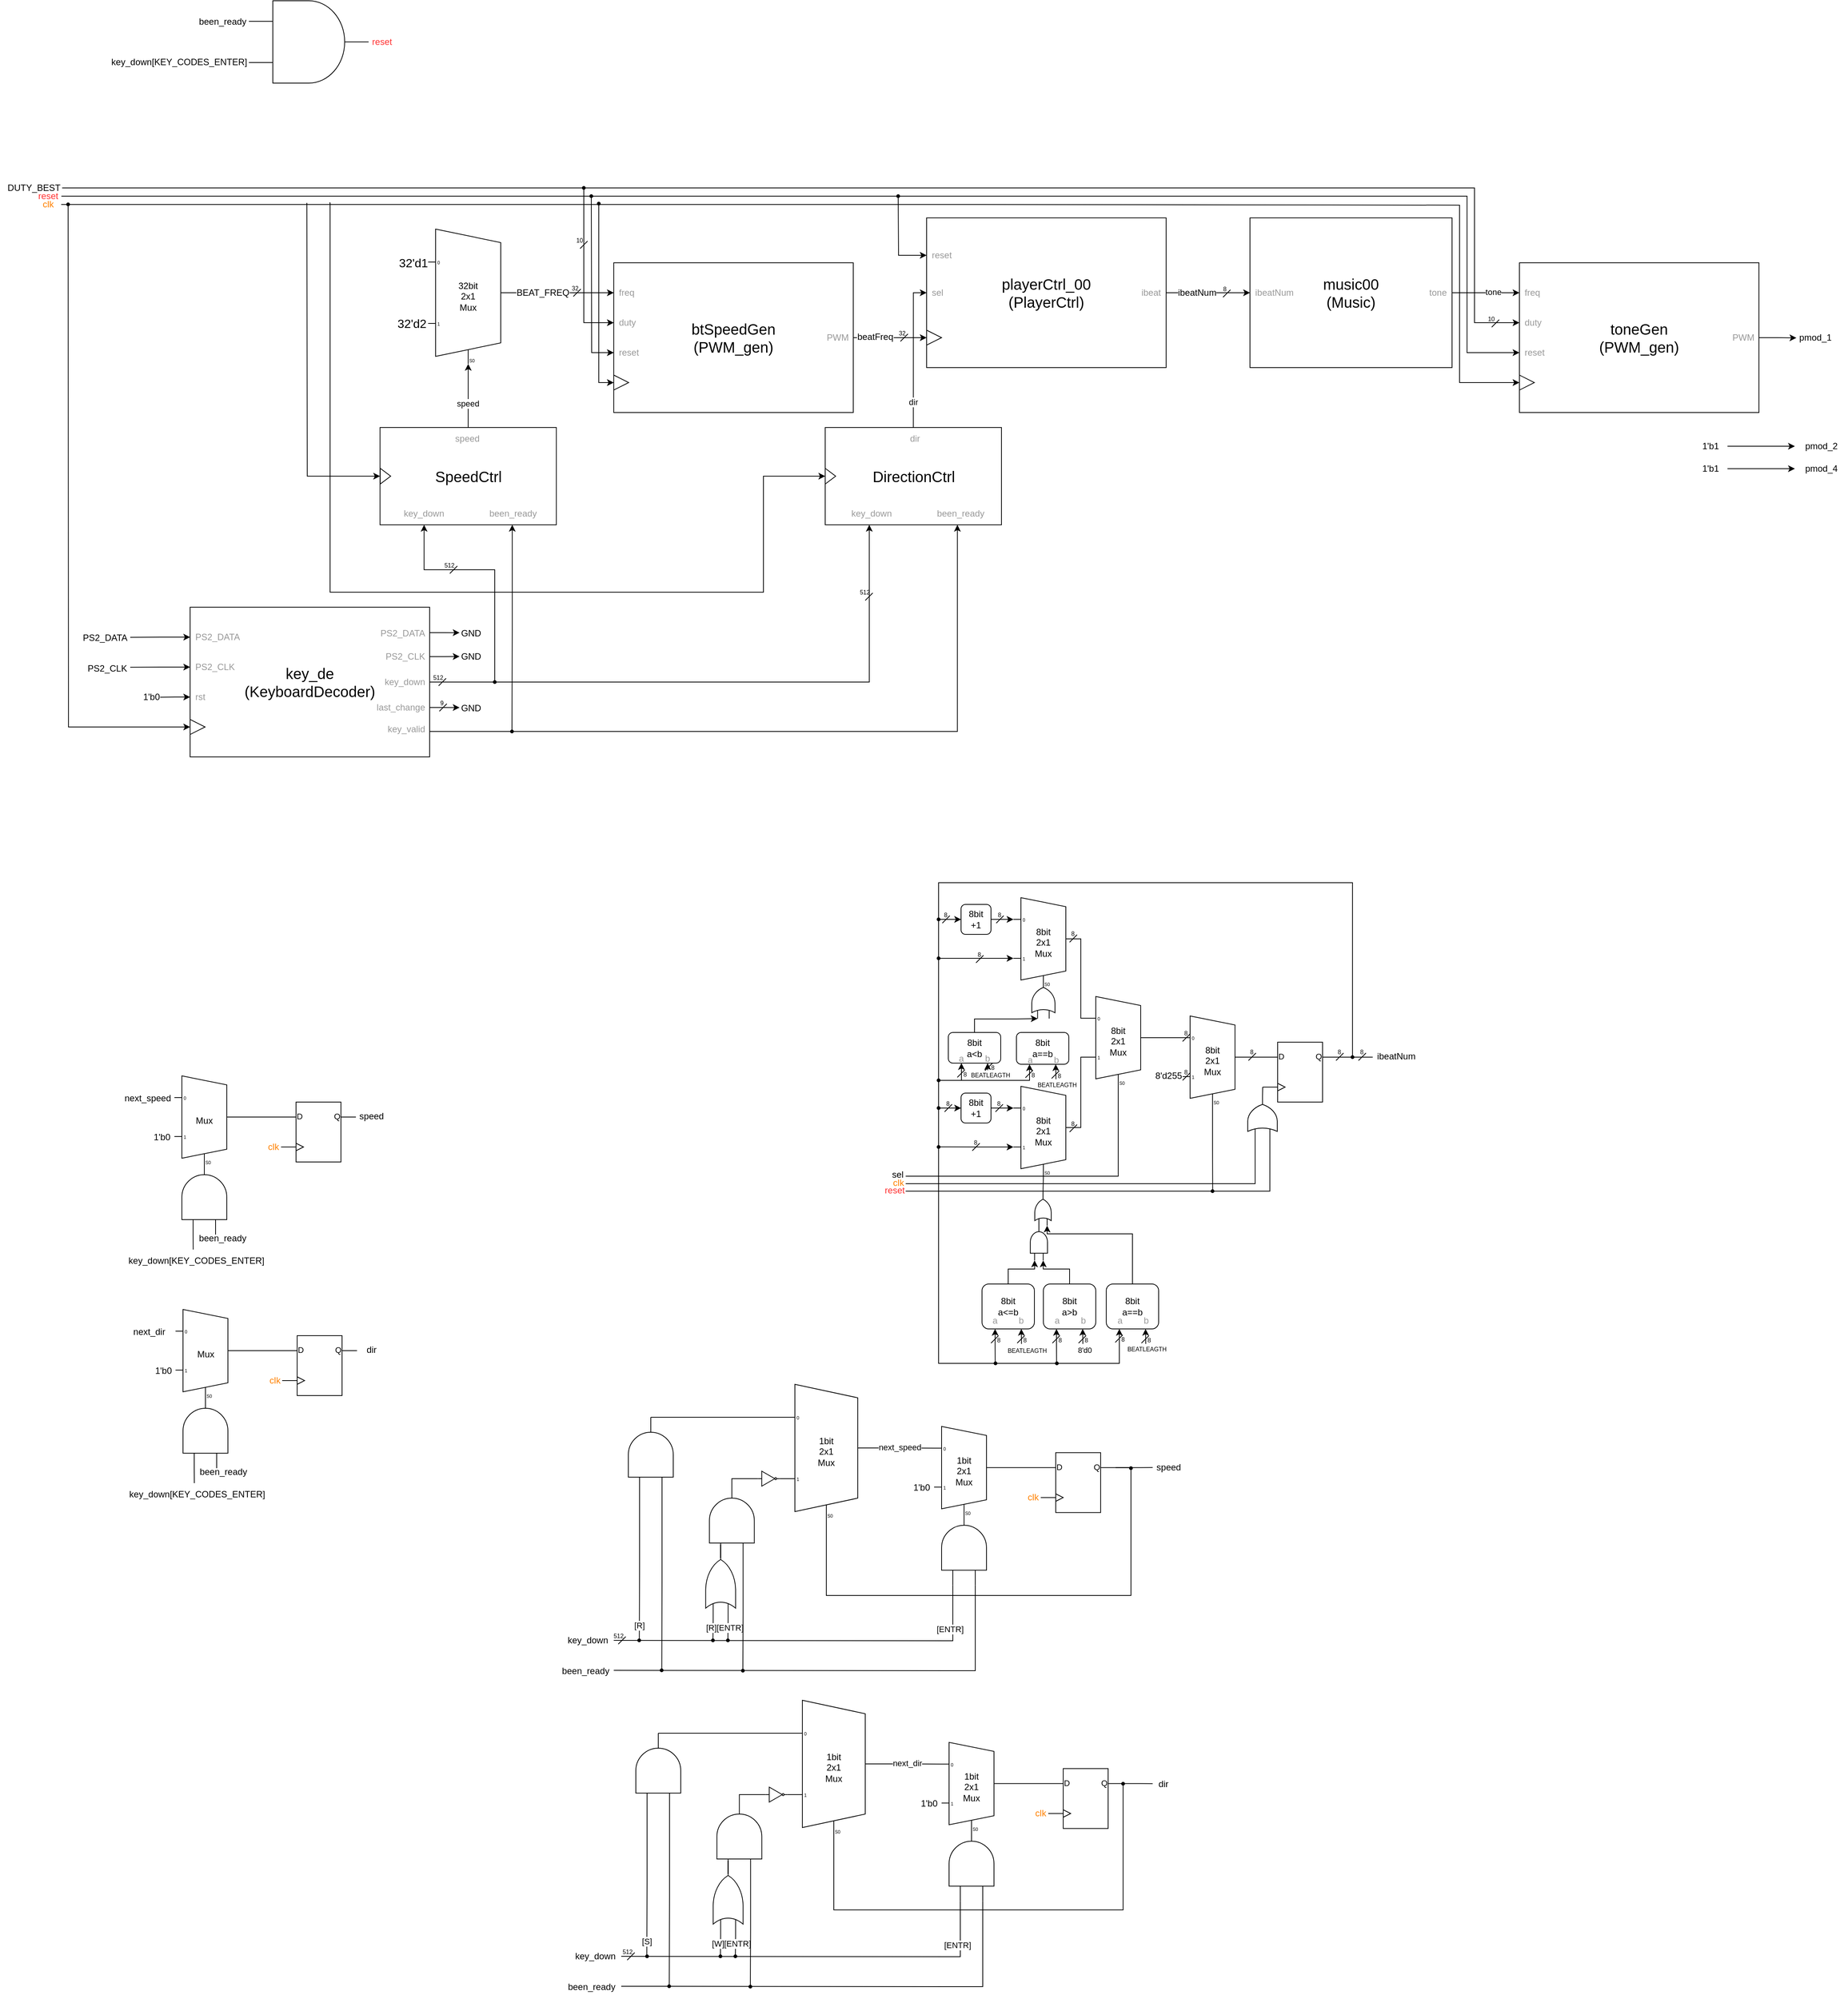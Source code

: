 <mxfile version="24.7.8">
  <diagram name="Page-1" id="esHVvlVv_iYiB9WUsHRS">
    <mxGraphModel dx="2180" dy="968" grid="1" gridSize="10" guides="1" tooltips="1" connect="1" arrows="1" fold="1" page="1" pageScale="1" pageWidth="827" pageHeight="1169" math="0" shadow="0">
      <root>
        <mxCell id="0" />
        <mxCell id="1" parent="0" />
        <mxCell id="qbABz30h0iUB20YgcGLr-20" value="8bit&lt;br&gt;a&amp;lt;b" style="rounded=1;whiteSpace=wrap;html=1;" parent="1" vertex="1">
          <mxGeometry x="687" y="1948" width="70" height="41" as="geometry" />
        </mxCell>
        <mxCell id="v3yQRXd3eje9s8baOaKM-221" value="&lt;font color=&quot;#999999&quot;&gt;b&lt;/font&gt;" style="text;html=1;align=center;verticalAlign=middle;resizable=0;points=[];autosize=1;strokeColor=none;fillColor=none;" vertex="1" parent="1">
          <mxGeometry x="723.5" y="1968" width="30" height="30" as="geometry" />
        </mxCell>
        <mxCell id="v3yQRXd3eje9s8baOaKM-256" value="8bit&lt;br&gt;a==b" style="rounded=1;whiteSpace=wrap;html=1;" vertex="1" parent="1">
          <mxGeometry x="778" y="1948" width="70" height="42.5" as="geometry" />
        </mxCell>
        <mxCell id="v3yQRXd3eje9s8baOaKM-265" value="" style="group" vertex="1" connectable="0" parent="1">
          <mxGeometry x="769" y="1987.5" width="46" height="31" as="geometry" />
        </mxCell>
        <mxCell id="v3yQRXd3eje9s8baOaKM-266" value="" style="group" vertex="1" connectable="0" parent="v3yQRXd3eje9s8baOaKM-265">
          <mxGeometry width="40" height="21" as="geometry" />
        </mxCell>
        <mxCell id="v3yQRXd3eje9s8baOaKM-267" value="" style="endArrow=none;html=1;rounded=0;" edge="1" parent="v3yQRXd3eje9s8baOaKM-266">
          <mxGeometry width="50" height="50" relative="1" as="geometry">
            <mxPoint x="21" y="21" as="sourcePoint" />
            <mxPoint x="31" y="11" as="targetPoint" />
          </mxGeometry>
        </mxCell>
        <mxCell id="v3yQRXd3eje9s8baOaKM-268" value="&lt;font style=&quot;font-size: 8px;&quot;&gt;8&lt;/font&gt;" style="text;html=1;align=center;verticalAlign=middle;resizable=0;points=[];autosize=1;strokeColor=none;fillColor=none;" vertex="1" parent="v3yQRXd3eje9s8baOaKM-265">
          <mxGeometry x="16" y="1" width="30" height="30" as="geometry" />
        </mxCell>
        <mxCell id="v3yQRXd3eje9s8baOaKM-257" value="&lt;font color=&quot;#999999&quot;&gt;a&lt;/font&gt;" style="text;html=1;align=center;verticalAlign=middle;resizable=0;points=[];autosize=1;strokeColor=none;fillColor=none;" vertex="1" parent="1">
          <mxGeometry x="780.5" y="1969.5" width="30" height="30" as="geometry" />
        </mxCell>
        <mxCell id="qbABz30h0iUB20YgcGLr-30" value="8bit&lt;br&gt;a&amp;gt;b" style="rounded=1;whiteSpace=wrap;html=1;" parent="1" vertex="1">
          <mxGeometry x="814" y="2284" width="70" height="60" as="geometry" />
        </mxCell>
        <mxCell id="v3yQRXd3eje9s8baOaKM-216" value="&lt;font color=&quot;#999999&quot;&gt;a&lt;/font&gt;" style="text;html=1;align=center;verticalAlign=middle;resizable=0;points=[];autosize=1;strokeColor=none;fillColor=none;" vertex="1" parent="1">
          <mxGeometry x="816.5" y="2318" width="30" height="30" as="geometry" />
        </mxCell>
        <mxCell id="v3yQRXd3eje9s8baOaKM-227" style="edgeStyle=orthogonalEdgeStyle;rounded=0;orthogonalLoop=1;jettySize=auto;html=1;exitX=0.25;exitY=1;exitDx=0;exitDy=0;startArrow=classic;startFill=1;endArrow=none;endFill=0;" edge="1" parent="1" source="qbABz30h0iUB20YgcGLr-30">
          <mxGeometry relative="1" as="geometry">
            <mxPoint x="831.667" y="2390" as="targetPoint" />
          </mxGeometry>
        </mxCell>
        <mxCell id="qbABz30h0iUB20YgcGLr-34" value="8bit&lt;br&gt;a==b" style="rounded=1;whiteSpace=wrap;html=1;" parent="1" vertex="1">
          <mxGeometry x="898" y="2284" width="70" height="60" as="geometry" />
        </mxCell>
        <mxCell id="v3yQRXd3eje9s8baOaKM-218" value="&lt;font color=&quot;#999999&quot;&gt;a&lt;/font&gt;" style="text;html=1;align=center;verticalAlign=middle;resizable=0;points=[];autosize=1;strokeColor=none;fillColor=none;" vertex="1" parent="1">
          <mxGeometry x="900.5" y="2318" width="30" height="30" as="geometry" />
        </mxCell>
        <mxCell id="v3yQRXd3eje9s8baOaKM-224" value="&lt;font style=&quot;font-size: 8px;&quot;&gt;BEATLEAGTH&lt;/font&gt;" style="text;html=1;align=center;verticalAlign=middle;resizable=0;points=[];autosize=1;strokeColor=none;fillColor=none;" vertex="1" parent="1">
          <mxGeometry x="912" y="2355" width="80" height="30" as="geometry" />
        </mxCell>
        <mxCell id="v3yQRXd3eje9s8baOaKM-220" value="&lt;font color=&quot;#999999&quot;&gt;a&lt;/font&gt;" style="text;html=1;align=center;verticalAlign=middle;resizable=0;points=[];autosize=1;strokeColor=none;fillColor=none;" vertex="1" parent="1">
          <mxGeometry x="688.5" y="1968" width="30" height="30" as="geometry" />
        </mxCell>
        <mxCell id="qbABz30h0iUB20YgcGLr-69" value="" style="group" parent="1" vertex="1" connectable="0">
          <mxGeometry x="678" y="1979" width="46" height="31" as="geometry" />
        </mxCell>
        <mxCell id="qbABz30h0iUB20YgcGLr-70" value="" style="group" parent="qbABz30h0iUB20YgcGLr-69" vertex="1" connectable="0">
          <mxGeometry width="40" height="21" as="geometry" />
        </mxCell>
        <mxCell id="qbABz30h0iUB20YgcGLr-71" value="" style="endArrow=none;html=1;rounded=0;" parent="qbABz30h0iUB20YgcGLr-70" edge="1">
          <mxGeometry width="50" height="50" relative="1" as="geometry">
            <mxPoint x="21" y="29" as="sourcePoint" />
            <mxPoint x="31" y="19" as="targetPoint" />
          </mxGeometry>
        </mxCell>
        <mxCell id="qbABz30h0iUB20YgcGLr-72" value="&lt;font style=&quot;font-size: 8px;&quot;&gt;8&lt;/font&gt;" style="text;html=1;align=center;verticalAlign=middle;resizable=0;points=[];autosize=1;strokeColor=none;fillColor=none;" parent="qbABz30h0iUB20YgcGLr-69" vertex="1">
          <mxGeometry x="16" y="9" width="30" height="30" as="geometry" />
        </mxCell>
        <mxCell id="nroK3sQqDRNz_VUxStWH-164" value="" style="group" parent="1" vertex="1" connectable="0">
          <mxGeometry x="-15" y="1464" width="40" height="21" as="geometry" />
        </mxCell>
        <mxCell id="nroK3sQqDRNz_VUxStWH-162" value="" style="endArrow=none;html=1;rounded=0;" parent="nroK3sQqDRNz_VUxStWH-164" edge="1">
          <mxGeometry width="50" height="50" relative="1" as="geometry">
            <mxPoint x="21" y="21" as="sourcePoint" />
            <mxPoint x="31" y="11" as="targetPoint" />
          </mxGeometry>
        </mxCell>
        <mxCell id="nroK3sQqDRNz_VUxStWH-163" value="512" style="text;html=1;align=center;verticalAlign=middle;resizable=0;points=[];autosize=1;strokeColor=none;fillColor=none;fontSize=8;" parent="nroK3sQqDRNz_VUxStWH-164" vertex="1">
          <mxGeometry width="40" height="20" as="geometry" />
        </mxCell>
        <mxCell id="v3yQRXd3eje9s8baOaKM-69" value="speed" style="text;html=1;align=center;verticalAlign=middle;resizable=0;points=[];autosize=1;strokeColor=none;fillColor=none;" vertex="1" parent="1">
          <mxGeometry x="951" y="2514.25" width="60" height="30" as="geometry" />
        </mxCell>
        <mxCell id="pH9DHJmw3bQD9Se495Sc-9" value="32bit&lt;br&gt;2x1&lt;div&gt;Mux&lt;/div&gt;" style="shadow=0;dashed=0;align=center;html=1;strokeWidth=1;shape=mxgraph.electrical.abstract.mux2;whiteSpace=wrap;" parent="1" vertex="1">
          <mxGeometry x="-8" y="875" width="107" height="180" as="geometry" />
        </mxCell>
        <mxCell id="pH9DHJmw3bQD9Se495Sc-11" value="&lt;font style=&quot;font-size: 16px;&quot;&gt;32&#39;d1&lt;/font&gt;" style="text;html=1;align=center;verticalAlign=middle;resizable=0;points=[];autosize=1;strokeColor=none;fillColor=none;" parent="1" vertex="1">
          <mxGeometry x="-58" y="905" width="60" height="30" as="geometry" />
        </mxCell>
        <mxCell id="pH9DHJmw3bQD9Se495Sc-12" value="&lt;font style=&quot;font-size: 16px;&quot;&gt;32&#39;d2&lt;/font&gt;" style="text;html=1;align=center;verticalAlign=middle;resizable=0;points=[];autosize=1;strokeColor=none;fillColor=none;" parent="1" vertex="1">
          <mxGeometry x="-60" y="986" width="60" height="30" as="geometry" />
        </mxCell>
        <mxCell id="pH9DHJmw3bQD9Se495Sc-14" value="" style="verticalLabelPosition=bottom;shadow=0;dashed=0;align=center;html=1;verticalAlign=top;shape=mxgraph.electrical.logic_gates.logic_gate;operation=and;" parent="1" vertex="1">
          <mxGeometry x="-247.5" y="570" width="160" height="110" as="geometry" />
        </mxCell>
        <mxCell id="pH9DHJmw3bQD9Se495Sc-16" value="been_ready" style="text;html=1;align=center;verticalAlign=middle;resizable=0;points=[];autosize=1;strokeColor=none;fillColor=none;" parent="1" vertex="1">
          <mxGeometry x="-328.5" y="583" width="90" height="30" as="geometry" />
        </mxCell>
        <mxCell id="pH9DHJmw3bQD9Se495Sc-17" value="key_down[KEY_CODES_ENTER]" style="text;html=1;align=center;verticalAlign=middle;resizable=0;points=[];autosize=1;strokeColor=none;fillColor=none;" parent="1" vertex="1">
          <mxGeometry x="-441.5" y="637" width="200" height="30" as="geometry" />
        </mxCell>
        <mxCell id="pH9DHJmw3bQD9Se495Sc-18" value="&lt;font color=&quot;#ff3333&quot;&gt;reset&lt;/font&gt;" style="text;html=1;align=center;verticalAlign=middle;resizable=0;points=[];autosize=1;strokeColor=none;fillColor=none;" parent="1" vertex="1">
          <mxGeometry x="-95.5" y="610" width="50" height="30" as="geometry" />
        </mxCell>
        <mxCell id="pH9DHJmw3bQD9Se495Sc-48" value="" style="group" parent="1" vertex="1" connectable="0">
          <mxGeometry x="1450" y="920" width="320" height="200" as="geometry" />
        </mxCell>
        <mxCell id="nroK3sQqDRNz_VUxStWH-65" style="edgeStyle=orthogonalEdgeStyle;rounded=0;orthogonalLoop=1;jettySize=auto;html=1;exitX=1;exitY=0.5;exitDx=0;exitDy=0;exitPerimeter=0;" parent="pH9DHJmw3bQD9Se495Sc-48" source="pH9DHJmw3bQD9Se495Sc-25" edge="1">
          <mxGeometry relative="1" as="geometry">
            <mxPoint x="370" y="100.31" as="targetPoint" />
          </mxGeometry>
        </mxCell>
        <mxCell id="pH9DHJmw3bQD9Se495Sc-25" value="&lt;div&gt;&lt;span style=&quot;font-size: 20px;&quot;&gt;toneGen&lt;/span&gt;&lt;/div&gt;&lt;span style=&quot;font-size: 20px;&quot;&gt;(PWM_gen)&lt;/span&gt;" style="rounded=0;whiteSpace=wrap;html=1;points=[[0,0,0,0,0],[0,0.2,0,0,0],[0,0.4,0,0,0],[0,0.6,0,0,0],[0,0.8,0,0,0],[0,1,0,0,0],[0.25,0,0,0,0],[0.25,1,0,0,0],[0.5,0,0,0,0],[0.5,1,0,0,0],[0.75,0,0,0,0],[0.75,1,0,0,0],[1,0,0,0,0],[1,0.5,0,0,0],[1,1,0,0,0]];" parent="pH9DHJmw3bQD9Se495Sc-48" vertex="1">
          <mxGeometry width="320" height="200" as="geometry" />
        </mxCell>
        <mxCell id="pH9DHJmw3bQD9Se495Sc-26" value="&lt;font color=&quot;#999999&quot;&gt;freq&lt;/font&gt;" style="text;html=1;align=left;verticalAlign=middle;resizable=0;points=[];autosize=1;strokeColor=none;fillColor=none;" parent="pH9DHJmw3bQD9Se495Sc-48" vertex="1">
          <mxGeometry x="5" y="25" width="40" height="30" as="geometry" />
        </mxCell>
        <mxCell id="pH9DHJmw3bQD9Se495Sc-27" value="&lt;font color=&quot;#999999&quot;&gt;duty&lt;/font&gt;" style="text;html=1;align=left;verticalAlign=middle;resizable=0;points=[];autosize=1;strokeColor=none;fillColor=none;" parent="pH9DHJmw3bQD9Se495Sc-48" vertex="1">
          <mxGeometry x="5" y="65" width="50" height="30" as="geometry" />
        </mxCell>
        <mxCell id="pH9DHJmw3bQD9Se495Sc-28" value="&lt;font color=&quot;#999999&quot;&gt;reset&lt;/font&gt;" style="text;html=1;align=left;verticalAlign=middle;resizable=0;points=[];autosize=1;strokeColor=none;fillColor=none;" parent="pH9DHJmw3bQD9Se495Sc-48" vertex="1">
          <mxGeometry x="5" y="105" width="50" height="30" as="geometry" />
        </mxCell>
        <mxCell id="pH9DHJmw3bQD9Se495Sc-29" value="" style="triangle;whiteSpace=wrap;html=1;fontColor=#999999;strokeColor=#000000;" parent="pH9DHJmw3bQD9Se495Sc-48" vertex="1">
          <mxGeometry y="150" width="20" height="20" as="geometry" />
        </mxCell>
        <mxCell id="pH9DHJmw3bQD9Se495Sc-30" value="&lt;font color=&quot;#999999&quot;&gt;PWM&lt;/font&gt;" style="text;html=1;align=right;verticalAlign=middle;resizable=0;points=[];autosize=1;strokeColor=none;fillColor=none;" parent="pH9DHJmw3bQD9Se495Sc-48" vertex="1">
          <mxGeometry x="265" y="85" width="50" height="30" as="geometry" />
        </mxCell>
        <mxCell id="pH9DHJmw3bQD9Se495Sc-49" value="" style="group" parent="1" vertex="1" connectable="0">
          <mxGeometry x="240" y="920" width="320" height="200" as="geometry" />
        </mxCell>
        <mxCell id="pH9DHJmw3bQD9Se495Sc-53" style="edgeStyle=orthogonalEdgeStyle;rounded=0;orthogonalLoop=1;jettySize=auto;html=1;exitX=0;exitY=0.4;exitDx=0;exitDy=0;exitPerimeter=0;endArrow=none;endFill=0;startArrow=classic;startFill=1;" parent="pH9DHJmw3bQD9Se495Sc-49" source="pH9DHJmw3bQD9Se495Sc-7" edge="1">
          <mxGeometry relative="1" as="geometry">
            <mxPoint x="-50" y="-100" as="targetPoint" />
            <Array as="points">
              <mxPoint x="-40" y="80" />
              <mxPoint x="-40" y="-100" />
            </Array>
          </mxGeometry>
        </mxCell>
        <mxCell id="nroK3sQqDRNz_VUxStWH-61" style="edgeStyle=orthogonalEdgeStyle;rounded=0;orthogonalLoop=1;jettySize=auto;html=1;exitX=0;exitY=0.6;exitDx=0;exitDy=0;exitPerimeter=0;endArrow=none;endFill=0;startArrow=classic;startFill=1;" parent="pH9DHJmw3bQD9Se495Sc-49" source="pH9DHJmw3bQD9Se495Sc-7" edge="1">
          <mxGeometry relative="1" as="geometry">
            <mxPoint x="-30" y="-90" as="targetPoint" />
          </mxGeometry>
        </mxCell>
        <mxCell id="pH9DHJmw3bQD9Se495Sc-7" value="&lt;div&gt;&lt;span style=&quot;font-size: 20px;&quot;&gt;btSpeedGen&lt;/span&gt;&lt;/div&gt;&lt;span style=&quot;font-size: 20px;&quot;&gt;(PWM_gen)&lt;/span&gt;" style="rounded=0;whiteSpace=wrap;html=1;points=[[0,0,0,0,0],[0,0.2,0,0,0],[0,0.4,0,0,0],[0,0.6,0,0,0],[0,0.8,0,0,0],[0,1,0,0,0],[0.25,0,0,0,0],[0.25,1,0,0,0],[0.5,0,0,0,0],[0.5,1,0,0,0],[0.75,0,0,0,0],[0.75,1,0,0,0],[1,0,0,0,0],[1,0.5,0,0,0],[1,1,0,0,0]];" parent="pH9DHJmw3bQD9Se495Sc-49" vertex="1">
          <mxGeometry width="320" height="200" as="geometry" />
        </mxCell>
        <mxCell id="pH9DHJmw3bQD9Se495Sc-19" value="&lt;font color=&quot;#999999&quot;&gt;freq&lt;/font&gt;" style="text;html=1;align=left;verticalAlign=middle;resizable=0;points=[];autosize=1;strokeColor=none;fillColor=none;" parent="pH9DHJmw3bQD9Se495Sc-49" vertex="1">
          <mxGeometry x="5" y="25" width="40" height="30" as="geometry" />
        </mxCell>
        <mxCell id="pH9DHJmw3bQD9Se495Sc-20" value="&lt;font color=&quot;#999999&quot;&gt;duty&lt;/font&gt;" style="text;html=1;align=left;verticalAlign=middle;resizable=0;points=[];autosize=1;strokeColor=none;fillColor=none;" parent="pH9DHJmw3bQD9Se495Sc-49" vertex="1">
          <mxGeometry x="5" y="65" width="50" height="30" as="geometry" />
        </mxCell>
        <mxCell id="pH9DHJmw3bQD9Se495Sc-21" value="&lt;font color=&quot;#999999&quot;&gt;reset&lt;/font&gt;" style="text;html=1;align=left;verticalAlign=middle;resizable=0;points=[];autosize=1;strokeColor=none;fillColor=none;" parent="pH9DHJmw3bQD9Se495Sc-49" vertex="1">
          <mxGeometry x="5" y="105" width="50" height="30" as="geometry" />
        </mxCell>
        <mxCell id="nroK3sQqDRNz_VUxStWH-56" style="edgeStyle=orthogonalEdgeStyle;rounded=0;orthogonalLoop=1;jettySize=auto;html=1;exitX=0;exitY=0.5;exitDx=0;exitDy=0;startArrow=classic;startFill=1;endArrow=none;endFill=0;" parent="pH9DHJmw3bQD9Se495Sc-49" source="pH9DHJmw3bQD9Se495Sc-23" edge="1">
          <mxGeometry relative="1" as="geometry">
            <mxPoint x="-20" y="-60" as="targetPoint" />
            <Array as="points">
              <mxPoint x="-20" y="160" />
              <mxPoint x="-20" y="-80" />
            </Array>
          </mxGeometry>
        </mxCell>
        <mxCell id="pH9DHJmw3bQD9Se495Sc-23" value="" style="triangle;whiteSpace=wrap;html=1;fontColor=#999999;strokeColor=#000000;" parent="pH9DHJmw3bQD9Se495Sc-49" vertex="1">
          <mxGeometry y="150" width="20" height="20" as="geometry" />
        </mxCell>
        <mxCell id="pH9DHJmw3bQD9Se495Sc-24" value="&lt;font color=&quot;#999999&quot;&gt;PWM&lt;/font&gt;" style="text;html=1;align=right;verticalAlign=middle;resizable=0;points=[];autosize=1;strokeColor=none;fillColor=none;" parent="pH9DHJmw3bQD9Se495Sc-49" vertex="1">
          <mxGeometry x="265" y="85" width="50" height="30" as="geometry" />
        </mxCell>
        <mxCell id="pH9DHJmw3bQD9Se495Sc-50" value="" style="group" parent="1" vertex="1" connectable="0">
          <mxGeometry x="658" y="860" width="320" height="200" as="geometry" />
        </mxCell>
        <mxCell id="nroK3sQqDRNz_VUxStWH-64" style="edgeStyle=orthogonalEdgeStyle;rounded=0;orthogonalLoop=1;jettySize=auto;html=1;exitX=0;exitY=0.25;exitDx=0;exitDy=0;endArrow=none;endFill=0;startArrow=classic;startFill=1;" parent="pH9DHJmw3bQD9Se495Sc-50" source="pH9DHJmw3bQD9Se495Sc-6" edge="1">
          <mxGeometry relative="1" as="geometry">
            <mxPoint x="-38" y="-30" as="targetPoint" />
          </mxGeometry>
        </mxCell>
        <mxCell id="pH9DHJmw3bQD9Se495Sc-6" value="&lt;div&gt;&lt;span style=&quot;font-size: 20px;&quot;&gt;playerCtrl_00&lt;/span&gt;&lt;/div&gt;&lt;span style=&quot;font-size: 20px;&quot;&gt;(PlayerCtrl)&lt;/span&gt;" style="rounded=0;whiteSpace=wrap;html=1;" parent="pH9DHJmw3bQD9Se495Sc-50" vertex="1">
          <mxGeometry width="320" height="200" as="geometry" />
        </mxCell>
        <mxCell id="pH9DHJmw3bQD9Se495Sc-33" value="&lt;font color=&quot;#999999&quot;&gt;ibeat&lt;/font&gt;" style="text;html=1;align=right;verticalAlign=middle;resizable=0;points=[];autosize=1;strokeColor=none;fillColor=none;" parent="pH9DHJmw3bQD9Se495Sc-50" vertex="1">
          <mxGeometry x="264" y="85" width="50" height="30" as="geometry" />
        </mxCell>
        <mxCell id="pH9DHJmw3bQD9Se495Sc-34" value="&lt;font color=&quot;#999999&quot;&gt;reset&lt;/font&gt;" style="text;html=1;align=left;verticalAlign=middle;resizable=0;points=[];autosize=1;strokeColor=none;fillColor=none;" parent="pH9DHJmw3bQD9Se495Sc-50" vertex="1">
          <mxGeometry x="5" y="35" width="50" height="30" as="geometry" />
        </mxCell>
        <mxCell id="pH9DHJmw3bQD9Se495Sc-35" value="&lt;font color=&quot;#999999&quot;&gt;sel&lt;/font&gt;" style="text;html=1;align=left;verticalAlign=middle;resizable=0;points=[];autosize=1;strokeColor=none;fillColor=none;" parent="pH9DHJmw3bQD9Se495Sc-50" vertex="1">
          <mxGeometry x="5" y="85" width="40" height="30" as="geometry" />
        </mxCell>
        <mxCell id="pH9DHJmw3bQD9Se495Sc-37" value="" style="triangle;whiteSpace=wrap;html=1;fontColor=#999999;strokeColor=#000000;" parent="pH9DHJmw3bQD9Se495Sc-50" vertex="1">
          <mxGeometry y="150" width="20" height="20" as="geometry" />
        </mxCell>
        <mxCell id="pH9DHJmw3bQD9Se495Sc-51" value="" style="group" parent="1" vertex="1" connectable="0">
          <mxGeometry x="1040" y="860" width="320" height="200" as="geometry" />
        </mxCell>
        <mxCell id="pH9DHJmw3bQD9Se495Sc-5" value="&lt;font style=&quot;font-size: 20px;&quot;&gt;music00&lt;br&gt;(Music)&lt;/font&gt;" style="rounded=0;whiteSpace=wrap;html=1;" parent="pH9DHJmw3bQD9Se495Sc-51" vertex="1">
          <mxGeometry x="50" width="270" height="200" as="geometry" />
        </mxCell>
        <mxCell id="pH9DHJmw3bQD9Se495Sc-31" value="ibeatNum" style="text;html=1;align=left;verticalAlign=middle;resizable=0;points=[];autosize=1;strokeColor=none;fillColor=none;fontColor=#999999;" parent="pH9DHJmw3bQD9Se495Sc-51" vertex="1">
          <mxGeometry x="55" y="85" width="70" height="30" as="geometry" />
        </mxCell>
        <mxCell id="pH9DHJmw3bQD9Se495Sc-32" value="tone" style="text;html=1;align=right;verticalAlign=middle;resizable=0;points=[];autosize=1;strokeColor=none;fillColor=none;fontColor=#999999;" parent="pH9DHJmw3bQD9Se495Sc-51" vertex="1">
          <mxGeometry x="264" y="85" width="50" height="30" as="geometry" />
        </mxCell>
        <mxCell id="pH9DHJmw3bQD9Se495Sc-52" value="" style="group" parent="1" vertex="1" connectable="0">
          <mxGeometry x="-326" y="1380" width="320" height="200" as="geometry" />
        </mxCell>
        <mxCell id="nroK3sQqDRNz_VUxStWH-67" style="edgeStyle=orthogonalEdgeStyle;rounded=0;orthogonalLoop=1;jettySize=auto;html=1;exitX=0;exitY=0.2;exitDx=0;exitDy=0;exitPerimeter=0;startArrow=classic;startFill=1;endArrow=none;endFill=0;" parent="pH9DHJmw3bQD9Se495Sc-52" source="pH9DHJmw3bQD9Se495Sc-1" edge="1">
          <mxGeometry relative="1" as="geometry">
            <mxPoint x="-80" y="40.31" as="targetPoint" />
          </mxGeometry>
        </mxCell>
        <mxCell id="nroK3sQqDRNz_VUxStWH-68" style="edgeStyle=orthogonalEdgeStyle;rounded=0;orthogonalLoop=1;jettySize=auto;html=1;exitX=0;exitY=0.4;exitDx=0;exitDy=0;exitPerimeter=0;endArrow=none;endFill=0;startArrow=classic;startFill=1;" parent="pH9DHJmw3bQD9Se495Sc-52" source="pH9DHJmw3bQD9Se495Sc-1" edge="1">
          <mxGeometry relative="1" as="geometry">
            <mxPoint x="-80" y="80.31" as="targetPoint" />
          </mxGeometry>
        </mxCell>
        <mxCell id="nroK3sQqDRNz_VUxStWH-69" style="edgeStyle=orthogonalEdgeStyle;rounded=0;orthogonalLoop=1;jettySize=auto;html=1;exitX=0;exitY=0.6;exitDx=0;exitDy=0;exitPerimeter=0;endArrow=none;endFill=0;startArrow=classic;startFill=1;" parent="pH9DHJmw3bQD9Se495Sc-52" source="pH9DHJmw3bQD9Se495Sc-1" edge="1">
          <mxGeometry relative="1" as="geometry">
            <mxPoint x="-40" y="120.31" as="targetPoint" />
          </mxGeometry>
        </mxCell>
        <mxCell id="nroK3sQqDRNz_VUxStWH-89" style="edgeStyle=orthogonalEdgeStyle;rounded=0;orthogonalLoop=1;jettySize=auto;html=1;exitX=1;exitY=0.17;exitDx=0;exitDy=0;exitPerimeter=0;" parent="pH9DHJmw3bQD9Se495Sc-52" source="pH9DHJmw3bQD9Se495Sc-1" edge="1">
          <mxGeometry relative="1" as="geometry">
            <mxPoint x="360" y="34.103" as="targetPoint" />
          </mxGeometry>
        </mxCell>
        <mxCell id="nroK3sQqDRNz_VUxStWH-90" style="edgeStyle=orthogonalEdgeStyle;rounded=0;orthogonalLoop=1;jettySize=auto;html=1;exitX=1;exitY=0.33;exitDx=0;exitDy=0;exitPerimeter=0;" parent="pH9DHJmw3bQD9Se495Sc-52" source="pH9DHJmw3bQD9Se495Sc-1" edge="1">
          <mxGeometry relative="1" as="geometry">
            <mxPoint x="360" y="65.828" as="targetPoint" />
          </mxGeometry>
        </mxCell>
        <mxCell id="nroK3sQqDRNz_VUxStWH-91" style="edgeStyle=orthogonalEdgeStyle;rounded=0;orthogonalLoop=1;jettySize=auto;html=1;exitX=1;exitY=0.67;exitDx=0;exitDy=0;exitPerimeter=0;" parent="pH9DHJmw3bQD9Se495Sc-52" source="pH9DHJmw3bQD9Se495Sc-1" edge="1">
          <mxGeometry relative="1" as="geometry">
            <mxPoint x="360" y="134.103" as="targetPoint" />
          </mxGeometry>
        </mxCell>
        <mxCell id="pH9DHJmw3bQD9Se495Sc-1" value="&lt;font style=&quot;font-size: 20px;&quot;&gt;key_de&lt;br&gt;(KeyboardDecoder)&lt;/font&gt;" style="rounded=0;whiteSpace=wrap;html=1;points=[[0,0,0,0,0],[0,0.2,0,0,0],[0,0.4,0,0,0],[0,0.6,0,0,0],[0,0.8,0,0,0],[0,1,0,0,0],[0.25,0,0,0,0],[0.25,1,0,0,0],[0.5,0,0,0,0],[0.5,1,0,0,0],[0.75,0,0,0,0],[0.75,1,0,0,0],[1,0,0,0,0],[1,0.17,0,0,0],[1,0.33,0,0,0],[1,0.5,0,0,0],[1,0.67,0,0,0],[1,0.83,0,0,0],[1,1,0,0,0]];" parent="pH9DHJmw3bQD9Se495Sc-52" vertex="1">
          <mxGeometry width="320" height="200" as="geometry" />
        </mxCell>
        <mxCell id="pH9DHJmw3bQD9Se495Sc-39" value="&lt;font color=&quot;#999999&quot;&gt;PS2_DATA&lt;/font&gt;" style="text;html=1;align=left;verticalAlign=middle;resizable=0;points=[];autosize=1;strokeColor=none;fillColor=none;" parent="pH9DHJmw3bQD9Se495Sc-52" vertex="1">
          <mxGeometry x="5" y="25" width="80" height="30" as="geometry" />
        </mxCell>
        <mxCell id="pH9DHJmw3bQD9Se495Sc-40" value="&lt;font color=&quot;#999999&quot;&gt;PS2_CLK&lt;/font&gt;" style="text;html=1;align=left;verticalAlign=middle;resizable=0;points=[];autosize=1;strokeColor=none;fillColor=none;" parent="pH9DHJmw3bQD9Se495Sc-52" vertex="1">
          <mxGeometry x="5" y="65" width="80" height="30" as="geometry" />
        </mxCell>
        <mxCell id="pH9DHJmw3bQD9Se495Sc-41" value="&lt;font style=&quot;font-size: 12px;&quot; color=&quot;#999999&quot;&gt;rst&lt;/font&gt;" style="text;html=1;align=left;verticalAlign=middle;resizable=0;points=[];autosize=1;strokeColor=none;fillColor=none;fontSize=12;" parent="pH9DHJmw3bQD9Se495Sc-52" vertex="1">
          <mxGeometry x="5" y="105" width="40" height="30" as="geometry" />
        </mxCell>
        <mxCell id="nroK3sQqDRNz_VUxStWH-70" style="edgeStyle=orthogonalEdgeStyle;rounded=0;orthogonalLoop=1;jettySize=auto;html=1;exitX=0;exitY=0.5;exitDx=0;exitDy=0;endArrow=none;endFill=0;startArrow=classic;startFill=1;" parent="pH9DHJmw3bQD9Se495Sc-52" source="pH9DHJmw3bQD9Se495Sc-42" edge="1">
          <mxGeometry relative="1" as="geometry">
            <mxPoint x="-163" y="-540" as="targetPoint" />
          </mxGeometry>
        </mxCell>
        <mxCell id="pH9DHJmw3bQD9Se495Sc-42" value="" style="triangle;whiteSpace=wrap;html=1;fontColor=#999999;strokeColor=#000000;" parent="pH9DHJmw3bQD9Se495Sc-52" vertex="1">
          <mxGeometry y="150" width="20" height="20" as="geometry" />
        </mxCell>
        <mxCell id="pH9DHJmw3bQD9Se495Sc-43" value="&lt;font color=&quot;#999999&quot;&gt;PS2_DATA&lt;/font&gt;" style="text;html=1;align=right;verticalAlign=middle;resizable=0;points=[];autosize=1;strokeColor=none;fillColor=none;" parent="pH9DHJmw3bQD9Se495Sc-52" vertex="1">
          <mxGeometry x="235" y="20" width="80" height="30" as="geometry" />
        </mxCell>
        <mxCell id="pH9DHJmw3bQD9Se495Sc-44" value="&lt;font color=&quot;#999999&quot;&gt;PS2_CLK&lt;/font&gt;" style="text;html=1;align=right;verticalAlign=middle;resizable=0;points=[];autosize=1;strokeColor=none;fillColor=none;" parent="pH9DHJmw3bQD9Se495Sc-52" vertex="1">
          <mxGeometry x="235" y="51" width="80" height="30" as="geometry" />
        </mxCell>
        <mxCell id="pH9DHJmw3bQD9Se495Sc-45" value="&lt;font color=&quot;#999999&quot;&gt;key_down&lt;/font&gt;" style="text;html=1;align=right;verticalAlign=middle;resizable=0;points=[];autosize=1;strokeColor=none;fillColor=none;" parent="pH9DHJmw3bQD9Se495Sc-52" vertex="1">
          <mxGeometry x="235" y="85" width="80" height="30" as="geometry" />
        </mxCell>
        <mxCell id="pH9DHJmw3bQD9Se495Sc-46" value="&lt;font color=&quot;#999999&quot;&gt;last_change&lt;/font&gt;" style="text;html=1;align=right;verticalAlign=middle;resizable=0;points=[];autosize=1;strokeColor=none;fillColor=none;" parent="pH9DHJmw3bQD9Se495Sc-52" vertex="1">
          <mxGeometry x="225" y="119" width="90" height="30" as="geometry" />
        </mxCell>
        <mxCell id="pH9DHJmw3bQD9Se495Sc-47" value="&lt;font color=&quot;#999999&quot;&gt;key_valid&lt;/font&gt;" style="text;html=1;align=right;verticalAlign=middle;resizable=0;points=[];autosize=1;strokeColor=none;fillColor=none;" parent="pH9DHJmw3bQD9Se495Sc-52" vertex="1">
          <mxGeometry x="245" y="148" width="70" height="30" as="geometry" />
        </mxCell>
        <mxCell id="pH9DHJmw3bQD9Se495Sc-55" style="edgeStyle=orthogonalEdgeStyle;rounded=0;orthogonalLoop=1;jettySize=auto;html=1;exitX=1;exitY=0.5;exitDx=0;exitDy=-5;exitPerimeter=0;entryX=0;entryY=0.2;entryDx=0;entryDy=0;entryPerimeter=0;" parent="1" source="pH9DHJmw3bQD9Se495Sc-9" target="pH9DHJmw3bQD9Se495Sc-7" edge="1">
          <mxGeometry relative="1" as="geometry" />
        </mxCell>
        <mxCell id="nroK3sQqDRNz_VUxStWH-38" value="&lt;font style=&quot;font-size: 12px;&quot;&gt;BEAT_FREQ&lt;/font&gt;" style="edgeLabel;html=1;align=center;verticalAlign=middle;resizable=0;points=[];" parent="pH9DHJmw3bQD9Se495Sc-55" vertex="1" connectable="0">
          <mxGeometry x="-0.293" y="3" relative="1" as="geometry">
            <mxPoint x="-4" y="3" as="offset" />
          </mxGeometry>
        </mxCell>
        <mxCell id="nroK3sQqDRNz_VUxStWH-39" style="edgeStyle=orthogonalEdgeStyle;rounded=0;orthogonalLoop=1;jettySize=auto;html=1;exitX=1;exitY=0.5;exitDx=0;exitDy=0;exitPerimeter=0;entryX=0;entryY=0.5;entryDx=0;entryDy=0;" parent="1" source="pH9DHJmw3bQD9Se495Sc-7" target="pH9DHJmw3bQD9Se495Sc-37" edge="1">
          <mxGeometry relative="1" as="geometry" />
        </mxCell>
        <mxCell id="nroK3sQqDRNz_VUxStWH-48" value="&lt;font style=&quot;font-size: 12px;&quot;&gt;beatFreq&lt;/font&gt;" style="edgeLabel;html=1;align=center;verticalAlign=middle;resizable=0;points=[];" parent="nroK3sQqDRNz_VUxStWH-39" vertex="1" connectable="0">
          <mxGeometry x="-0.245" y="2" relative="1" as="geometry">
            <mxPoint x="-8" y="1" as="offset" />
          </mxGeometry>
        </mxCell>
        <mxCell id="nroK3sQqDRNz_VUxStWH-46" style="edgeStyle=orthogonalEdgeStyle;rounded=0;orthogonalLoop=1;jettySize=auto;html=1;exitX=1;exitY=0.5;exitDx=0;exitDy=0;entryX=0;entryY=0.5;entryDx=0;entryDy=0;" parent="1" source="pH9DHJmw3bQD9Se495Sc-6" target="pH9DHJmw3bQD9Se495Sc-5" edge="1">
          <mxGeometry relative="1" as="geometry" />
        </mxCell>
        <mxCell id="nroK3sQqDRNz_VUxStWH-47" value="&lt;font style=&quot;font-size: 12px;&quot;&gt;ibeatNum&lt;br&gt;&lt;/font&gt;" style="edgeLabel;html=1;align=center;verticalAlign=middle;resizable=0;points=[];" parent="nroK3sQqDRNz_VUxStWH-46" vertex="1" connectable="0">
          <mxGeometry x="-0.113" y="1" relative="1" as="geometry">
            <mxPoint x="-9" y="1" as="offset" />
          </mxGeometry>
        </mxCell>
        <mxCell id="nroK3sQqDRNz_VUxStWH-51" style="edgeStyle=orthogonalEdgeStyle;rounded=0;orthogonalLoop=1;jettySize=auto;html=1;exitX=1;exitY=0.5;exitDx=0;exitDy=0;entryX=0;entryY=0.2;entryDx=0;entryDy=0;entryPerimeter=0;" parent="1" source="pH9DHJmw3bQD9Se495Sc-5" target="pH9DHJmw3bQD9Se495Sc-25" edge="1">
          <mxGeometry relative="1" as="geometry" />
        </mxCell>
        <mxCell id="nroK3sQqDRNz_VUxStWH-53" value="tone" style="edgeLabel;html=1;align=center;verticalAlign=middle;resizable=0;points=[];" parent="nroK3sQqDRNz_VUxStWH-51" vertex="1" connectable="0">
          <mxGeometry y="1" relative="1" as="geometry">
            <mxPoint x="10" as="offset" />
          </mxGeometry>
        </mxCell>
        <mxCell id="nroK3sQqDRNz_VUxStWH-54" value="" style="endArrow=classic;html=1;rounded=0;entryX=0;entryY=0.5;entryDx=0;entryDy=0;edgeStyle=orthogonalEdgeStyle;endFill=1;exitX=0.944;exitY=0.504;exitDx=0;exitDy=0;exitPerimeter=0;" parent="1" source="nroK3sQqDRNz_VUxStWH-60" target="pH9DHJmw3bQD9Se495Sc-29" edge="1">
          <mxGeometry width="50" height="50" relative="1" as="geometry">
            <mxPoint y="840" as="sourcePoint" />
            <mxPoint x="1431.333" y="840" as="targetPoint" />
            <Array as="points">
              <mxPoint x="726" y="842" />
              <mxPoint x="1370" y="843" />
              <mxPoint x="1370" y="1080" />
            </Array>
          </mxGeometry>
        </mxCell>
        <mxCell id="nroK3sQqDRNz_VUxStWH-57" value="" style="endArrow=classic;html=1;rounded=0;edgeStyle=orthogonalEdgeStyle;entryX=0;entryY=0.6;entryDx=0;entryDy=0;entryPerimeter=0;startArrow=none;startFill=0;endFill=1;" parent="1" edge="1">
          <mxGeometry width="50" height="50" relative="1" as="geometry">
            <mxPoint x="-498" y="831" as="sourcePoint" />
            <mxPoint x="1450" y="1040" as="targetPoint" />
            <Array as="points">
              <mxPoint x="1380" y="831" />
              <mxPoint x="1380" y="1040" />
            </Array>
          </mxGeometry>
        </mxCell>
        <mxCell id="nroK3sQqDRNz_VUxStWH-59" value="&lt;font color=&quot;#ff3333&quot;&gt;reset&lt;/font&gt;" style="text;html=1;align=center;verticalAlign=middle;resizable=0;points=[];autosize=1;strokeColor=none;fillColor=none;" parent="1" vertex="1">
          <mxGeometry x="-541" y="816" width="50" height="30" as="geometry" />
        </mxCell>
        <mxCell id="nroK3sQqDRNz_VUxStWH-60" value="&lt;font color=&quot;#ff8000&quot;&gt;clk&lt;/font&gt;" style="text;html=1;align=center;verticalAlign=middle;resizable=0;points=[];autosize=1;strokeColor=none;fillColor=none;" parent="1" vertex="1">
          <mxGeometry x="-536" y="827" width="40" height="30" as="geometry" />
        </mxCell>
        <mxCell id="nroK3sQqDRNz_VUxStWH-63" value="DUTY_BEST" style="text;html=1;align=center;verticalAlign=middle;resizable=0;points=[];autosize=1;strokeColor=none;fillColor=none;" parent="1" vertex="1">
          <mxGeometry x="-580" y="805" width="90" height="30" as="geometry" />
        </mxCell>
        <mxCell id="nroK3sQqDRNz_VUxStWH-66" value="pmod_1" style="text;html=1;align=center;verticalAlign=middle;resizable=0;points=[];autosize=1;strokeColor=none;fillColor=none;" parent="1" vertex="1">
          <mxGeometry x="1810" y="1005" width="70" height="30" as="geometry" />
        </mxCell>
        <mxCell id="nroK3sQqDRNz_VUxStWH-72" value="1&#39;b0" style="text;html=1;align=center;verticalAlign=middle;resizable=0;points=[];autosize=1;strokeColor=none;fillColor=none;" parent="1" vertex="1">
          <mxGeometry x="-403" y="1485" width="50" height="30" as="geometry" />
        </mxCell>
        <mxCell id="nroK3sQqDRNz_VUxStWH-75" value="PS2_CLK" style="text;html=1;align=center;verticalAlign=middle;resizable=0;points=[];autosize=1;strokeColor=none;fillColor=none;" parent="1" vertex="1">
          <mxGeometry x="-477" y="1447" width="80" height="30" as="geometry" />
        </mxCell>
        <mxCell id="nroK3sQqDRNz_VUxStWH-76" value="PS2_DATA" style="text;html=1;align=center;verticalAlign=middle;resizable=0;points=[];autosize=1;strokeColor=none;fillColor=none;" parent="1" vertex="1">
          <mxGeometry x="-480" y="1406" width="80" height="30" as="geometry" />
        </mxCell>
        <mxCell id="nroK3sQqDRNz_VUxStWH-92" value="GND" style="text;html=1;align=center;verticalAlign=middle;resizable=0;points=[];autosize=1;strokeColor=none;fillColor=none;" parent="1" vertex="1">
          <mxGeometry x="24" y="1400" width="50" height="30" as="geometry" />
        </mxCell>
        <mxCell id="nroK3sQqDRNz_VUxStWH-93" value="GND" style="text;html=1;align=center;verticalAlign=middle;resizable=0;points=[];autosize=1;strokeColor=none;fillColor=none;" parent="1" vertex="1">
          <mxGeometry x="24" y="1431" width="50" height="30" as="geometry" />
        </mxCell>
        <mxCell id="nroK3sQqDRNz_VUxStWH-94" value="GND" style="text;html=1;align=center;verticalAlign=middle;resizable=0;points=[];autosize=1;strokeColor=none;fillColor=none;" parent="1" vertex="1">
          <mxGeometry x="24" y="1500" width="50" height="30" as="geometry" />
        </mxCell>
        <mxCell id="nroK3sQqDRNz_VUxStWH-95" value="" style="ellipse;whiteSpace=wrap;html=1;aspect=fixed;fillColor=#000000;" parent="1" vertex="1">
          <mxGeometry x="208" y="829" width="4" height="4" as="geometry" />
        </mxCell>
        <mxCell id="nroK3sQqDRNz_VUxStWH-97" value="" style="ellipse;whiteSpace=wrap;html=1;aspect=fixed;fillColor=#000000;" parent="1" vertex="1">
          <mxGeometry x="218" y="839" width="4" height="4" as="geometry" />
        </mxCell>
        <mxCell id="nroK3sQqDRNz_VUxStWH-98" value="" style="ellipse;whiteSpace=wrap;html=1;aspect=fixed;fillColor=#000000;" parent="1" vertex="1">
          <mxGeometry x="618" y="829" width="4" height="4" as="geometry" />
        </mxCell>
        <mxCell id="nroK3sQqDRNz_VUxStWH-62" style="edgeStyle=orthogonalEdgeStyle;rounded=0;orthogonalLoop=1;jettySize=auto;html=1;exitX=0;exitY=0.4;exitDx=0;exitDy=0;exitPerimeter=0;endArrow=none;endFill=0;startArrow=classic;startFill=1;" parent="1" source="pH9DHJmw3bQD9Se495Sc-25" edge="1">
          <mxGeometry relative="1" as="geometry">
            <mxPoint x="-497" y="820" as="targetPoint" />
            <Array as="points">
              <mxPoint x="1390" y="1000" />
              <mxPoint x="1390" y="820" />
            </Array>
          </mxGeometry>
        </mxCell>
        <mxCell id="nroK3sQqDRNz_VUxStWH-161" value="" style="ellipse;whiteSpace=wrap;html=1;aspect=fixed;fillColor=#000000;" parent="1" vertex="1">
          <mxGeometry x="-491" y="840" width="4" height="4" as="geometry" />
        </mxCell>
        <mxCell id="nroK3sQqDRNz_VUxStWH-165" value="" style="group" parent="1" vertex="1" connectable="0">
          <mxGeometry x="-14" y="1498" width="40" height="21" as="geometry" />
        </mxCell>
        <mxCell id="nroK3sQqDRNz_VUxStWH-166" value="" style="endArrow=none;html=1;rounded=0;" parent="nroK3sQqDRNz_VUxStWH-165" edge="1">
          <mxGeometry width="50" height="50" relative="1" as="geometry">
            <mxPoint x="21" y="21" as="sourcePoint" />
            <mxPoint x="31" y="11" as="targetPoint" />
          </mxGeometry>
        </mxCell>
        <mxCell id="nroK3sQqDRNz_VUxStWH-167" value="9" style="text;html=1;align=center;verticalAlign=middle;resizable=0;points=[];autosize=1;strokeColor=none;fillColor=none;fontSize=8;" parent="nroK3sQqDRNz_VUxStWH-165" vertex="1">
          <mxGeometry x="9" width="30" height="20" as="geometry" />
        </mxCell>
        <mxCell id="nroK3sQqDRNz_VUxStWH-168" value="" style="group" parent="1" vertex="1" connectable="0">
          <mxGeometry x="174" y="880" width="40" height="21" as="geometry" />
        </mxCell>
        <mxCell id="nroK3sQqDRNz_VUxStWH-169" value="" style="endArrow=none;html=1;rounded=0;" parent="nroK3sQqDRNz_VUxStWH-168" edge="1">
          <mxGeometry width="50" height="50" relative="1" as="geometry">
            <mxPoint x="21" y="21" as="sourcePoint" />
            <mxPoint x="31" y="11" as="targetPoint" />
          </mxGeometry>
        </mxCell>
        <mxCell id="nroK3sQqDRNz_VUxStWH-170" value="10" style="text;html=1;align=center;verticalAlign=middle;resizable=0;points=[];autosize=1;strokeColor=none;fillColor=none;fontSize=8;" parent="nroK3sQqDRNz_VUxStWH-168" vertex="1">
          <mxGeometry x="5" width="30" height="20" as="geometry" />
        </mxCell>
        <mxCell id="nroK3sQqDRNz_VUxStWH-171" value="" style="group" parent="1" vertex="1" connectable="0">
          <mxGeometry x="1392" y="985" width="40" height="21" as="geometry" />
        </mxCell>
        <mxCell id="nroK3sQqDRNz_VUxStWH-172" value="" style="endArrow=none;html=1;rounded=0;" parent="nroK3sQqDRNz_VUxStWH-171" edge="1">
          <mxGeometry width="50" height="50" relative="1" as="geometry">
            <mxPoint x="21" y="21" as="sourcePoint" />
            <mxPoint x="31" y="11" as="targetPoint" />
          </mxGeometry>
        </mxCell>
        <mxCell id="nroK3sQqDRNz_VUxStWH-173" value="10" style="text;html=1;align=center;verticalAlign=middle;resizable=0;points=[];autosize=1;strokeColor=none;fillColor=none;fontSize=8;" parent="nroK3sQqDRNz_VUxStWH-171" vertex="1">
          <mxGeometry x="5" width="30" height="20" as="geometry" />
        </mxCell>
        <mxCell id="nroK3sQqDRNz_VUxStWH-174" value="" style="ellipse;whiteSpace=wrap;html=1;aspect=fixed;fillColor=#000000;" parent="1" vertex="1">
          <mxGeometry x="198" y="818" width="4" height="4" as="geometry" />
        </mxCell>
        <mxCell id="nroK3sQqDRNz_VUxStWH-175" value="" style="group" parent="1" vertex="1" connectable="0">
          <mxGeometry x="165" y="944" width="40" height="21" as="geometry" />
        </mxCell>
        <mxCell id="nroK3sQqDRNz_VUxStWH-176" value="" style="endArrow=none;html=1;rounded=0;" parent="nroK3sQqDRNz_VUxStWH-175" edge="1">
          <mxGeometry width="50" height="50" relative="1" as="geometry">
            <mxPoint x="21" y="21" as="sourcePoint" />
            <mxPoint x="31" y="11" as="targetPoint" />
          </mxGeometry>
        </mxCell>
        <mxCell id="nroK3sQqDRNz_VUxStWH-177" value="32" style="text;html=1;align=center;verticalAlign=middle;resizable=0;points=[];autosize=1;strokeColor=none;fillColor=none;fontSize=8;" parent="nroK3sQqDRNz_VUxStWH-175" vertex="1">
          <mxGeometry x="8" width="30" height="20" as="geometry" />
        </mxCell>
        <mxCell id="nroK3sQqDRNz_VUxStWH-178" value="" style="group" parent="1" vertex="1" connectable="0">
          <mxGeometry x="602" y="1004" width="40" height="21" as="geometry" />
        </mxCell>
        <mxCell id="nroK3sQqDRNz_VUxStWH-179" value="" style="endArrow=none;html=1;rounded=0;" parent="nroK3sQqDRNz_VUxStWH-178" edge="1">
          <mxGeometry width="50" height="50" relative="1" as="geometry">
            <mxPoint x="21" y="21" as="sourcePoint" />
            <mxPoint x="31" y="11" as="targetPoint" />
          </mxGeometry>
        </mxCell>
        <mxCell id="nroK3sQqDRNz_VUxStWH-180" value="32" style="text;html=1;align=center;verticalAlign=middle;resizable=0;points=[];autosize=1;strokeColor=none;fillColor=none;fontSize=8;" parent="nroK3sQqDRNz_VUxStWH-178" vertex="1">
          <mxGeometry x="8" width="30" height="20" as="geometry" />
        </mxCell>
        <mxCell id="nroK3sQqDRNz_VUxStWH-181" value="" style="group" parent="1" vertex="1" connectable="0">
          <mxGeometry x="1033" y="945" width="40" height="21" as="geometry" />
        </mxCell>
        <mxCell id="nroK3sQqDRNz_VUxStWH-182" value="" style="endArrow=none;html=1;rounded=0;" parent="nroK3sQqDRNz_VUxStWH-181" edge="1">
          <mxGeometry width="50" height="50" relative="1" as="geometry">
            <mxPoint x="21" y="21" as="sourcePoint" />
            <mxPoint x="31" y="11" as="targetPoint" />
          </mxGeometry>
        </mxCell>
        <mxCell id="nroK3sQqDRNz_VUxStWH-183" value="8" style="text;html=1;align=center;verticalAlign=middle;resizable=0;points=[];autosize=1;strokeColor=none;fillColor=none;fontSize=8;" parent="nroK3sQqDRNz_VUxStWH-181" vertex="1">
          <mxGeometry x="8" width="30" height="20" as="geometry" />
        </mxCell>
        <mxCell id="qbABz30h0iUB20YgcGLr-18" style="edgeStyle=orthogonalEdgeStyle;rounded=0;orthogonalLoop=1;jettySize=auto;html=1;exitX=1;exitY=0.25;exitDx=0;exitDy=0;exitPerimeter=0;endArrow=none;endFill=0;" parent="1" source="qbABz30h0iUB20YgcGLr-3" edge="1">
          <mxGeometry relative="1" as="geometry">
            <mxPoint x="1254" y="1981" as="targetPoint" />
          </mxGeometry>
        </mxCell>
        <mxCell id="qbABz30h0iUB20YgcGLr-3" value="" style="verticalLabelPosition=bottom;shadow=0;dashed=0;align=center;html=1;verticalAlign=top;shape=stencil(rVXBjoMgEP0aj7uxEG2vu269N9kfQEuVFIEgte3fL4hNiorauokeeAPz3gwzQwCTukQCByBEtcC5CuBPAECDJEEZ1TDQltKCu9AuGaqwRfQf/t7b0ykl4iOlXNg9tZL8jK/kqLrDhJVYEmWtV4ttwtYj3Afhl0bNB5OcM6Z1EM5qx/Jk184RYaovxXgWmqTCCkuLdopvzurerT5BZIEApK9Q7d+g2r5HdVhAtVkYFUw04ssuTDKUnwvJL+w4KlCa2hiUQneRsauoH/2EHg8rTE5c4gk5J0KprbGJpApkqm9geJgr3mDfjflEux4oYdgb9jIXUyLi9SKWuXBF7NanouvsVbnoRRJNdtC4DPj/+ZzpY417qk4P2rl6VfhmegxRUjBLl2Nmuv4xUp1R1zzty7hSvHKbMHJvYEb4Qu7DIu7tC9wjiQVxod+h796oGEyEFrWvVwv8AQ==);strokeColor=default;strokeWidth=1;fontFamily=Helvetica;fontSize=12;fontColor=default;fillColor=default;noLabel=0;movableLabel=0;" parent="1" vertex="1">
          <mxGeometry x="1107" y="1961" width="100" height="80" as="geometry" />
        </mxCell>
        <mxCell id="v3yQRXd3eje9s8baOaKM-247" style="edgeStyle=orthogonalEdgeStyle;rounded=0;orthogonalLoop=1;jettySize=auto;html=1;exitX=0;exitY=0.25;exitDx=0;exitDy=0;exitPerimeter=0;endArrow=none;endFill=0;" edge="1" parent="1" source="qbABz30h0iUB20YgcGLr-5">
          <mxGeometry relative="1" as="geometry">
            <mxPoint x="630" y="2150" as="targetPoint" />
            <Array as="points">
              <mxPoint x="1097" y="2150" />
            </Array>
          </mxGeometry>
        </mxCell>
        <mxCell id="v3yQRXd3eje9s8baOaKM-248" style="edgeStyle=orthogonalEdgeStyle;rounded=0;orthogonalLoop=1;jettySize=auto;html=1;exitX=0;exitY=0.75;exitDx=0;exitDy=0;exitPerimeter=0;endArrow=none;endFill=0;" edge="1" parent="1" source="qbABz30h0iUB20YgcGLr-5">
          <mxGeometry relative="1" as="geometry">
            <mxPoint x="630" y="2160" as="targetPoint" />
            <Array as="points">
              <mxPoint x="1117" y="2160" />
            </Array>
          </mxGeometry>
        </mxCell>
        <mxCell id="qbABz30h0iUB20YgcGLr-5" value="" style="verticalLabelPosition=bottom;shadow=0;dashed=0;align=center;html=1;verticalAlign=top;shape=mxgraph.electrical.logic_gates.logic_gate;operation=or;rotation=-90;" parent="1" vertex="1">
          <mxGeometry x="1079" y="2041" width="55.5" height="39.5" as="geometry" />
        </mxCell>
        <mxCell id="qbABz30h0iUB20YgcGLr-6" style="edgeStyle=orthogonalEdgeStyle;rounded=0;orthogonalLoop=1;jettySize=auto;html=1;exitX=0;exitY=0.75;exitDx=0;exitDy=0;exitPerimeter=0;entryX=1;entryY=0.5;entryDx=0;entryDy=0;entryPerimeter=0;endArrow=none;endFill=0;" parent="1" source="qbABz30h0iUB20YgcGLr-3" target="qbABz30h0iUB20YgcGLr-5" edge="1">
          <mxGeometry relative="1" as="geometry" />
        </mxCell>
        <mxCell id="v3yQRXd3eje9s8baOaKM-249" style="edgeStyle=orthogonalEdgeStyle;rounded=0;orthogonalLoop=1;jettySize=auto;html=1;exitX=0.375;exitY=1;exitDx=10;exitDy=0;exitPerimeter=0;endArrow=none;endFill=0;" edge="1" parent="1" source="qbABz30h0iUB20YgcGLr-9">
          <mxGeometry relative="1" as="geometry">
            <mxPoint x="1040.2" y="2160" as="targetPoint" />
          </mxGeometry>
        </mxCell>
        <mxCell id="qbABz30h0iUB20YgcGLr-9" value="8bit&lt;br&gt;2x1&lt;br&gt;Mux" style="shadow=0;dashed=0;align=center;html=1;strokeWidth=1;shape=mxgraph.electrical.abstract.mux2;whiteSpace=wrap;" parent="1" vertex="1">
          <mxGeometry x="1000" y="1926" width="80" height="120" as="geometry" />
        </mxCell>
        <mxCell id="qbABz30h0iUB20YgcGLr-10" style="edgeStyle=orthogonalEdgeStyle;rounded=0;orthogonalLoop=1;jettySize=auto;html=1;exitX=1;exitY=0.5;exitDx=0;exitDy=-5;exitPerimeter=0;entryX=0;entryY=0.25;entryDx=0;entryDy=0;entryPerimeter=0;endArrow=none;endFill=0;" parent="1" source="qbABz30h0iUB20YgcGLr-9" target="qbABz30h0iUB20YgcGLr-3" edge="1">
          <mxGeometry relative="1" as="geometry" />
        </mxCell>
        <mxCell id="qbABz30h0iUB20YgcGLr-12" value="8&#39;d255" style="text;html=1;align=center;verticalAlign=middle;resizable=0;points=[];autosize=1;strokeColor=none;fillColor=none;" parent="1" vertex="1">
          <mxGeometry x="951" y="1991" width="60" height="30" as="geometry" />
        </mxCell>
        <mxCell id="v3yQRXd3eje9s8baOaKM-246" style="edgeStyle=orthogonalEdgeStyle;rounded=0;orthogonalLoop=1;jettySize=auto;html=1;exitX=0.375;exitY=1;exitDx=10;exitDy=0;exitPerimeter=0;endArrow=none;endFill=0;" edge="1" parent="1" source="qbABz30h0iUB20YgcGLr-13">
          <mxGeometry relative="1" as="geometry">
            <mxPoint x="630" y="2140" as="targetPoint" />
            <Array as="points">
              <mxPoint x="914" y="2140" />
              <mxPoint x="640" y="2140" />
            </Array>
          </mxGeometry>
        </mxCell>
        <mxCell id="qbABz30h0iUB20YgcGLr-13" value="8bit&lt;br&gt;2x1&lt;br&gt;Mux" style="shadow=0;dashed=0;align=center;html=1;strokeWidth=1;shape=mxgraph.electrical.abstract.mux2;whiteSpace=wrap;" parent="1" vertex="1">
          <mxGeometry x="874" y="1900" width="80" height="120" as="geometry" />
        </mxCell>
        <mxCell id="qbABz30h0iUB20YgcGLr-14" style="edgeStyle=orthogonalEdgeStyle;rounded=0;orthogonalLoop=1;jettySize=auto;html=1;exitX=1;exitY=0.5;exitDx=0;exitDy=-5;exitPerimeter=0;entryX=0;entryY=0.217;entryDx=0;entryDy=3;entryPerimeter=0;endArrow=none;endFill=0;" parent="1" source="qbABz30h0iUB20YgcGLr-13" target="qbABz30h0iUB20YgcGLr-9" edge="1">
          <mxGeometry relative="1" as="geometry" />
        </mxCell>
        <mxCell id="v3yQRXd3eje9s8baOaKM-228" style="edgeStyle=orthogonalEdgeStyle;rounded=0;orthogonalLoop=1;jettySize=auto;html=1;exitX=0;exitY=0.65;exitDx=0;exitDy=3;exitPerimeter=0;startArrow=classic;startFill=1;endArrow=none;endFill=0;" edge="1" parent="1" source="qbABz30h0iUB20YgcGLr-16">
          <mxGeometry relative="1" as="geometry">
            <mxPoint x="675.545" y="2100.857" as="targetPoint" />
          </mxGeometry>
        </mxCell>
        <mxCell id="qbABz30h0iUB20YgcGLr-16" value="8bit&lt;br&gt;2x1&lt;br&gt;Mux" style="shadow=0;dashed=0;align=center;html=1;strokeWidth=1;shape=mxgraph.electrical.abstract.mux2;whiteSpace=wrap;" parent="1" vertex="1">
          <mxGeometry x="774" y="2020" width="80" height="120" as="geometry" />
        </mxCell>
        <mxCell id="qbABz30h0iUB20YgcGLr-55" style="edgeStyle=orthogonalEdgeStyle;rounded=0;orthogonalLoop=1;jettySize=auto;html=1;exitX=0;exitY=0.65;exitDx=0;exitDy=3;exitPerimeter=0;startArrow=classic;startFill=1;endArrow=none;endFill=0;" parent="1" source="qbABz30h0iUB20YgcGLr-17" edge="1">
          <mxGeometry relative="1" as="geometry">
            <mxPoint x="674" y="1849" as="targetPoint" />
          </mxGeometry>
        </mxCell>
        <mxCell id="qbABz30h0iUB20YgcGLr-17" value="8bit&lt;br&gt;2x1&lt;br&gt;Mux" style="shadow=0;dashed=0;align=center;html=1;strokeWidth=1;shape=mxgraph.electrical.abstract.mux2;whiteSpace=wrap;" parent="1" vertex="1">
          <mxGeometry x="774" y="1768" width="80" height="120" as="geometry" />
        </mxCell>
        <mxCell id="v3yQRXd3eje9s8baOaKM-223" style="edgeStyle=orthogonalEdgeStyle;rounded=0;orthogonalLoop=1;jettySize=auto;html=1;exitX=0.25;exitY=1;exitDx=0;exitDy=0;endArrow=none;endFill=0;startArrow=classic;startFill=1;" edge="1" parent="1" source="qbABz30h0iUB20YgcGLr-20">
          <mxGeometry relative="1" as="geometry">
            <mxPoint x="674" y="2012" as="targetPoint" />
            <Array as="points">
              <mxPoint x="704" y="2012" />
              <mxPoint x="674" y="2012" />
            </Array>
          </mxGeometry>
        </mxCell>
        <mxCell id="qbABz30h0iUB20YgcGLr-25" style="edgeStyle=orthogonalEdgeStyle;rounded=0;orthogonalLoop=1;jettySize=auto;html=1;exitX=0.75;exitY=1;exitDx=0;exitDy=0;endArrow=none;endFill=0;startArrow=classic;startFill=1;" parent="1" source="qbABz30h0iUB20YgcGLr-26" edge="1">
          <mxGeometry relative="1" as="geometry">
            <mxPoint x="784.778" y="2364" as="targetPoint" />
          </mxGeometry>
        </mxCell>
        <mxCell id="v3yQRXd3eje9s8baOaKM-225" style="edgeStyle=orthogonalEdgeStyle;rounded=0;orthogonalLoop=1;jettySize=auto;html=1;exitX=0.25;exitY=1;exitDx=0;exitDy=0;endArrow=none;endFill=0;startArrow=classic;startFill=1;" edge="1" parent="1" source="qbABz30h0iUB20YgcGLr-26">
          <mxGeometry relative="1" as="geometry">
            <mxPoint x="749.667" y="2390" as="targetPoint" />
          </mxGeometry>
        </mxCell>
        <mxCell id="qbABz30h0iUB20YgcGLr-26" value="8bit&lt;br&gt;a&amp;lt;=b" style="rounded=1;whiteSpace=wrap;html=1;" parent="1" vertex="1">
          <mxGeometry x="732" y="2284" width="70" height="60" as="geometry" />
        </mxCell>
        <mxCell id="qbABz30h0iUB20YgcGLr-29" style="edgeStyle=orthogonalEdgeStyle;rounded=0;orthogonalLoop=1;jettySize=auto;html=1;exitX=0.75;exitY=1;exitDx=0;exitDy=0;endArrow=none;endFill=0;startArrow=classic;startFill=1;" parent="1" source="qbABz30h0iUB20YgcGLr-30" edge="1">
          <mxGeometry relative="1" as="geometry">
            <mxPoint x="866.778" y="2364" as="targetPoint" />
          </mxGeometry>
        </mxCell>
        <mxCell id="qbABz30h0iUB20YgcGLr-33" style="edgeStyle=orthogonalEdgeStyle;rounded=0;orthogonalLoop=1;jettySize=auto;html=1;exitX=0.75;exitY=1;exitDx=0;exitDy=0;endArrow=none;endFill=0;startArrow=classic;startFill=1;" parent="1" source="qbABz30h0iUB20YgcGLr-34" edge="1">
          <mxGeometry relative="1" as="geometry">
            <mxPoint x="950.778" y="2364" as="targetPoint" />
          </mxGeometry>
        </mxCell>
        <mxCell id="qbABz30h0iUB20YgcGLr-36" value="" style="verticalLabelPosition=bottom;shadow=0;dashed=0;align=center;html=1;verticalAlign=top;shape=mxgraph.electrical.logic_gates.logic_gate;operation=and;rotation=-90;" parent="1" vertex="1">
          <mxGeometry x="784" y="2217" width="48" height="23" as="geometry" />
        </mxCell>
        <mxCell id="qbABz30h0iUB20YgcGLr-39" style="edgeStyle=orthogonalEdgeStyle;rounded=0;orthogonalLoop=1;jettySize=auto;html=1;exitX=0.5;exitY=0;exitDx=0;exitDy=0;entryX=0;entryY=0.25;entryDx=0;entryDy=0;entryPerimeter=0;" parent="1" source="qbABz30h0iUB20YgcGLr-26" target="qbABz30h0iUB20YgcGLr-36" edge="1">
          <mxGeometry relative="1" as="geometry" />
        </mxCell>
        <mxCell id="qbABz30h0iUB20YgcGLr-40" style="edgeStyle=orthogonalEdgeStyle;rounded=0;orthogonalLoop=1;jettySize=auto;html=1;exitX=0.5;exitY=0;exitDx=0;exitDy=0;entryX=0;entryY=0.75;entryDx=0;entryDy=0;entryPerimeter=0;" parent="1" source="qbABz30h0iUB20YgcGLr-30" target="qbABz30h0iUB20YgcGLr-36" edge="1">
          <mxGeometry relative="1" as="geometry" />
        </mxCell>
        <mxCell id="qbABz30h0iUB20YgcGLr-41" value="" style="verticalLabelPosition=bottom;shadow=0;dashed=0;align=center;html=1;verticalAlign=top;shape=mxgraph.electrical.logic_gates.logic_gate;operation=or;rotation=-90;" parent="1" vertex="1">
          <mxGeometry x="791.5" y="2173" width="44" height="22" as="geometry" />
        </mxCell>
        <mxCell id="qbABz30h0iUB20YgcGLr-43" style="edgeStyle=orthogonalEdgeStyle;rounded=0;orthogonalLoop=1;jettySize=auto;html=1;exitX=0.5;exitY=0;exitDx=0;exitDy=0;entryX=0;entryY=0.75;entryDx=0;entryDy=0;entryPerimeter=0;" parent="1" source="qbABz30h0iUB20YgcGLr-34" target="qbABz30h0iUB20YgcGLr-41" edge="1">
          <mxGeometry relative="1" as="geometry">
            <Array as="points">
              <mxPoint x="933" y="2217" />
              <mxPoint x="819" y="2217" />
            </Array>
          </mxGeometry>
        </mxCell>
        <mxCell id="qbABz30h0iUB20YgcGLr-44" style="edgeStyle=orthogonalEdgeStyle;rounded=0;orthogonalLoop=1;jettySize=auto;html=1;exitX=0.375;exitY=1;exitDx=10;exitDy=0;exitPerimeter=0;entryX=1;entryY=0.5;entryDx=0;entryDy=0;entryPerimeter=0;startArrow=none;startFill=0;endArrow=none;endFill=0;" parent="1" source="qbABz30h0iUB20YgcGLr-16" target="qbABz30h0iUB20YgcGLr-41" edge="1">
          <mxGeometry relative="1" as="geometry" />
        </mxCell>
        <mxCell id="qbABz30h0iUB20YgcGLr-45" style="edgeStyle=orthogonalEdgeStyle;rounded=0;orthogonalLoop=1;jettySize=auto;html=1;exitX=1;exitY=0.5;exitDx=0;exitDy=-5;exitPerimeter=0;entryX=0;entryY=0.217;entryDx=0;entryDy=3;entryPerimeter=0;endArrow=none;endFill=0;" parent="1" source="qbABz30h0iUB20YgcGLr-17" target="qbABz30h0iUB20YgcGLr-13" edge="1">
          <mxGeometry relative="1" as="geometry">
            <Array as="points">
              <mxPoint x="864" y="1823" />
              <mxPoint x="864" y="1929" />
            </Array>
          </mxGeometry>
        </mxCell>
        <mxCell id="qbABz30h0iUB20YgcGLr-46" style="edgeStyle=orthogonalEdgeStyle;rounded=0;orthogonalLoop=1;jettySize=auto;html=1;exitX=1;exitY=0.5;exitDx=0;exitDy=-5;exitPerimeter=0;entryX=0;entryY=0.65;entryDx=0;entryDy=3;entryPerimeter=0;endArrow=none;endFill=0;" parent="1" source="qbABz30h0iUB20YgcGLr-16" target="qbABz30h0iUB20YgcGLr-13" edge="1">
          <mxGeometry relative="1" as="geometry">
            <Array as="points">
              <mxPoint x="864" y="2075" />
              <mxPoint x="864" y="1981" />
            </Array>
          </mxGeometry>
        </mxCell>
        <mxCell id="qbABz30h0iUB20YgcGLr-47" style="edgeStyle=orthogonalEdgeStyle;rounded=0;orthogonalLoop=1;jettySize=auto;html=1;exitX=0.25;exitY=1;exitDx=0;exitDy=0;entryX=1;entryY=0.25;entryDx=0;entryDy=0;entryPerimeter=0;startArrow=classic;startFill=1;endArrow=none;endFill=0;" parent="1" source="qbABz30h0iUB20YgcGLr-34" target="qbABz30h0iUB20YgcGLr-3" edge="1">
          <mxGeometry relative="1" as="geometry">
            <Array as="points">
              <mxPoint x="916" y="2390" />
              <mxPoint x="674" y="2390" />
              <mxPoint x="674" y="1748" />
              <mxPoint x="1227" y="1748" />
              <mxPoint x="1227" y="1981" />
            </Array>
          </mxGeometry>
        </mxCell>
        <mxCell id="qbABz30h0iUB20YgcGLr-53" style="edgeStyle=orthogonalEdgeStyle;rounded=0;orthogonalLoop=1;jettySize=auto;html=1;exitX=0;exitY=0.5;exitDx=0;exitDy=0;endArrow=none;endFill=0;startArrow=classic;startFill=1;" parent="1" source="qbABz30h0iUB20YgcGLr-49" edge="1">
          <mxGeometry relative="1" as="geometry">
            <mxPoint x="674" y="1796.879" as="targetPoint" />
          </mxGeometry>
        </mxCell>
        <mxCell id="qbABz30h0iUB20YgcGLr-49" value="8bit&lt;br&gt;+1" style="rounded=1;whiteSpace=wrap;html=1;" parent="1" vertex="1">
          <mxGeometry x="704" y="1777" width="40" height="40" as="geometry" />
        </mxCell>
        <mxCell id="qbABz30h0iUB20YgcGLr-50" style="edgeStyle=orthogonalEdgeStyle;rounded=0;orthogonalLoop=1;jettySize=auto;html=1;exitX=1;exitY=0.5;exitDx=0;exitDy=0;entryX=0;entryY=0.217;entryDx=0;entryDy=3;entryPerimeter=0;endArrow=classic;endFill=1;" parent="1" source="qbABz30h0iUB20YgcGLr-49" target="qbABz30h0iUB20YgcGLr-17" edge="1">
          <mxGeometry relative="1" as="geometry" />
        </mxCell>
        <mxCell id="qbABz30h0iUB20YgcGLr-54" style="edgeStyle=orthogonalEdgeStyle;rounded=0;orthogonalLoop=1;jettySize=auto;html=1;exitX=0;exitY=0.5;exitDx=0;exitDy=0;startArrow=classic;startFill=1;endArrow=none;endFill=0;" parent="1" source="qbABz30h0iUB20YgcGLr-51" edge="1">
          <mxGeometry relative="1" as="geometry">
            <mxPoint x="674" y="2049" as="targetPoint" />
          </mxGeometry>
        </mxCell>
        <mxCell id="qbABz30h0iUB20YgcGLr-51" value="8bit&lt;br&gt;+1" style="rounded=1;whiteSpace=wrap;html=1;" parent="1" vertex="1">
          <mxGeometry x="704" y="2029" width="40" height="40" as="geometry" />
        </mxCell>
        <mxCell id="qbABz30h0iUB20YgcGLr-52" style="edgeStyle=orthogonalEdgeStyle;rounded=0;orthogonalLoop=1;jettySize=auto;html=1;exitX=1;exitY=0.5;exitDx=0;exitDy=0;entryX=0;entryY=0.217;entryDx=0;entryDy=3;entryPerimeter=0;endArrow=classic;endFill=1;" parent="1" source="qbABz30h0iUB20YgcGLr-51" edge="1">
          <mxGeometry relative="1" as="geometry">
            <mxPoint x="774" y="2049" as="targetPoint" />
          </mxGeometry>
        </mxCell>
        <mxCell id="qbABz30h0iUB20YgcGLr-59" value="&lt;font style=&quot;font-size: 10px;&quot;&gt;8&#39;d0&lt;/font&gt;" style="text;html=1;align=center;verticalAlign=middle;resizable=0;points=[];autosize=1;strokeColor=none;fillColor=none;" parent="1" vertex="1">
          <mxGeometry x="849" y="2357" width="40" height="30" as="geometry" />
        </mxCell>
        <mxCell id="qbABz30h0iUB20YgcGLr-60" value="&lt;font style=&quot;font-size: 8px;&quot;&gt;BEATLEAGTH&lt;/font&gt;" style="text;html=1;align=center;verticalAlign=middle;resizable=0;points=[];autosize=1;strokeColor=none;fillColor=none;" parent="1" vertex="1">
          <mxGeometry x="752" y="2357" width="80" height="30" as="geometry" />
        </mxCell>
        <mxCell id="qbABz30h0iUB20YgcGLr-77" value="" style="group" parent="1" vertex="1" connectable="0">
          <mxGeometry x="703" y="1834" width="56" height="36" as="geometry" />
        </mxCell>
        <mxCell id="qbABz30h0iUB20YgcGLr-78" value="" style="group" parent="qbABz30h0iUB20YgcGLr-77" vertex="1" connectable="0">
          <mxGeometry width="40" height="25.5" as="geometry" />
        </mxCell>
        <mxCell id="qbABz30h0iUB20YgcGLr-79" value="" style="endArrow=none;html=1;rounded=0;" parent="qbABz30h0iUB20YgcGLr-78" edge="1">
          <mxGeometry width="50" height="50" relative="1" as="geometry">
            <mxPoint x="21" y="21" as="sourcePoint" />
            <mxPoint x="31" y="11" as="targetPoint" />
          </mxGeometry>
        </mxCell>
        <mxCell id="qbABz30h0iUB20YgcGLr-81" value="&lt;font style=&quot;font-size: 8px;&quot;&gt;8&lt;/font&gt;" style="text;html=1;align=center;verticalAlign=middle;resizable=0;points=[];autosize=1;strokeColor=none;fillColor=none;" parent="qbABz30h0iUB20YgcGLr-78" vertex="1">
          <mxGeometry x="10" y="-6.5" width="30" height="30" as="geometry" />
        </mxCell>
        <mxCell id="qbABz30h0iUB20YgcGLr-82" value="" style="group" parent="1" vertex="1" connectable="0">
          <mxGeometry x="658" y="1781" width="56" height="36" as="geometry" />
        </mxCell>
        <mxCell id="qbABz30h0iUB20YgcGLr-83" value="" style="group" parent="qbABz30h0iUB20YgcGLr-82" vertex="1" connectable="0">
          <mxGeometry width="40" height="25.5" as="geometry" />
        </mxCell>
        <mxCell id="qbABz30h0iUB20YgcGLr-84" value="" style="endArrow=none;html=1;rounded=0;" parent="qbABz30h0iUB20YgcGLr-83" edge="1">
          <mxGeometry width="50" height="50" relative="1" as="geometry">
            <mxPoint x="21" y="21" as="sourcePoint" />
            <mxPoint x="31" y="11" as="targetPoint" />
          </mxGeometry>
        </mxCell>
        <mxCell id="qbABz30h0iUB20YgcGLr-85" value="&lt;font style=&quot;font-size: 8px;&quot;&gt;8&lt;/font&gt;" style="text;html=1;align=center;verticalAlign=middle;resizable=0;points=[];autosize=1;strokeColor=none;fillColor=none;" parent="qbABz30h0iUB20YgcGLr-83" vertex="1">
          <mxGeometry x="10" y="-6.5" width="30" height="30" as="geometry" />
        </mxCell>
        <mxCell id="qbABz30h0iUB20YgcGLr-86" value="" style="group" parent="1" vertex="1" connectable="0">
          <mxGeometry x="730" y="1781" width="56" height="36" as="geometry" />
        </mxCell>
        <mxCell id="qbABz30h0iUB20YgcGLr-87" value="" style="group" parent="qbABz30h0iUB20YgcGLr-86" vertex="1" connectable="0">
          <mxGeometry width="40" height="25.5" as="geometry" />
        </mxCell>
        <mxCell id="qbABz30h0iUB20YgcGLr-88" value="" style="endArrow=none;html=1;rounded=0;" parent="qbABz30h0iUB20YgcGLr-87" edge="1">
          <mxGeometry width="50" height="50" relative="1" as="geometry">
            <mxPoint x="21" y="21" as="sourcePoint" />
            <mxPoint x="31" y="11" as="targetPoint" />
          </mxGeometry>
        </mxCell>
        <mxCell id="qbABz30h0iUB20YgcGLr-89" value="&lt;font style=&quot;font-size: 8px;&quot;&gt;8&lt;/font&gt;" style="text;html=1;align=center;verticalAlign=middle;resizable=0;points=[];autosize=1;strokeColor=none;fillColor=none;" parent="qbABz30h0iUB20YgcGLr-87" vertex="1">
          <mxGeometry x="10" y="-6.5" width="30" height="30" as="geometry" />
        </mxCell>
        <mxCell id="qbABz30h0iUB20YgcGLr-90" value="" style="group" parent="1" vertex="1" connectable="0">
          <mxGeometry x="828" y="1806.5" width="56" height="36" as="geometry" />
        </mxCell>
        <mxCell id="qbABz30h0iUB20YgcGLr-91" value="" style="group" parent="qbABz30h0iUB20YgcGLr-90" vertex="1" connectable="0">
          <mxGeometry width="40" height="25.5" as="geometry" />
        </mxCell>
        <mxCell id="qbABz30h0iUB20YgcGLr-92" value="" style="endArrow=none;html=1;rounded=0;" parent="qbABz30h0iUB20YgcGLr-91" edge="1">
          <mxGeometry width="50" height="50" relative="1" as="geometry">
            <mxPoint x="21" y="21" as="sourcePoint" />
            <mxPoint x="31" y="11" as="targetPoint" />
          </mxGeometry>
        </mxCell>
        <mxCell id="qbABz30h0iUB20YgcGLr-93" value="&lt;font style=&quot;font-size: 8px;&quot;&gt;8&lt;/font&gt;" style="text;html=1;align=center;verticalAlign=middle;resizable=0;points=[];autosize=1;strokeColor=none;fillColor=none;" parent="qbABz30h0iUB20YgcGLr-91" vertex="1">
          <mxGeometry x="10" y="-6.5" width="30" height="30" as="geometry" />
        </mxCell>
        <mxCell id="qbABz30h0iUB20YgcGLr-94" value="" style="group" parent="1" vertex="1" connectable="0">
          <mxGeometry x="828" y="2060" width="56" height="36" as="geometry" />
        </mxCell>
        <mxCell id="qbABz30h0iUB20YgcGLr-95" value="" style="group" parent="qbABz30h0iUB20YgcGLr-94" vertex="1" connectable="0">
          <mxGeometry width="40" height="25.5" as="geometry" />
        </mxCell>
        <mxCell id="qbABz30h0iUB20YgcGLr-96" value="" style="endArrow=none;html=1;rounded=0;" parent="qbABz30h0iUB20YgcGLr-95" edge="1">
          <mxGeometry width="50" height="50" relative="1" as="geometry">
            <mxPoint x="21" y="21" as="sourcePoint" />
            <mxPoint x="31" y="11" as="targetPoint" />
          </mxGeometry>
        </mxCell>
        <mxCell id="qbABz30h0iUB20YgcGLr-97" value="&lt;font style=&quot;font-size: 8px;&quot;&gt;8&lt;/font&gt;" style="text;html=1;align=center;verticalAlign=middle;resizable=0;points=[];autosize=1;strokeColor=none;fillColor=none;" parent="qbABz30h0iUB20YgcGLr-95" vertex="1">
          <mxGeometry x="10" y="-6.5" width="30" height="30" as="geometry" />
        </mxCell>
        <mxCell id="qbABz30h0iUB20YgcGLr-98" value="" style="group" parent="1" vertex="1" connectable="0">
          <mxGeometry x="729" y="2033" width="56" height="36" as="geometry" />
        </mxCell>
        <mxCell id="qbABz30h0iUB20YgcGLr-99" value="" style="group" parent="qbABz30h0iUB20YgcGLr-98" vertex="1" connectable="0">
          <mxGeometry width="40" height="25.5" as="geometry" />
        </mxCell>
        <mxCell id="qbABz30h0iUB20YgcGLr-100" value="" style="endArrow=none;html=1;rounded=0;" parent="qbABz30h0iUB20YgcGLr-99" edge="1">
          <mxGeometry width="50" height="50" relative="1" as="geometry">
            <mxPoint x="21" y="21" as="sourcePoint" />
            <mxPoint x="31" y="11" as="targetPoint" />
          </mxGeometry>
        </mxCell>
        <mxCell id="qbABz30h0iUB20YgcGLr-101" value="&lt;font style=&quot;font-size: 8px;&quot;&gt;8&lt;/font&gt;" style="text;html=1;align=center;verticalAlign=middle;resizable=0;points=[];autosize=1;strokeColor=none;fillColor=none;" parent="qbABz30h0iUB20YgcGLr-99" vertex="1">
          <mxGeometry x="10" y="-6.5" width="30" height="30" as="geometry" />
        </mxCell>
        <mxCell id="qbABz30h0iUB20YgcGLr-102" value="" style="group" parent="1" vertex="1" connectable="0">
          <mxGeometry x="661" y="2033" width="56" height="36" as="geometry" />
        </mxCell>
        <mxCell id="qbABz30h0iUB20YgcGLr-103" value="" style="group" parent="qbABz30h0iUB20YgcGLr-102" vertex="1" connectable="0">
          <mxGeometry width="40" height="25.5" as="geometry" />
        </mxCell>
        <mxCell id="qbABz30h0iUB20YgcGLr-104" value="" style="endArrow=none;html=1;rounded=0;" parent="qbABz30h0iUB20YgcGLr-103" edge="1">
          <mxGeometry width="50" height="50" relative="1" as="geometry">
            <mxPoint x="21" y="21" as="sourcePoint" />
            <mxPoint x="31" y="11" as="targetPoint" />
          </mxGeometry>
        </mxCell>
        <mxCell id="qbABz30h0iUB20YgcGLr-105" value="&lt;font style=&quot;font-size: 8px;&quot;&gt;8&lt;/font&gt;" style="text;html=1;align=center;verticalAlign=middle;resizable=0;points=[];autosize=1;strokeColor=none;fillColor=none;" parent="qbABz30h0iUB20YgcGLr-103" vertex="1">
          <mxGeometry x="10" y="-6.5" width="30" height="30" as="geometry" />
        </mxCell>
        <mxCell id="qbABz30h0iUB20YgcGLr-106" value="" style="group" parent="1" vertex="1" connectable="0">
          <mxGeometry x="698" y="2085" width="56" height="36" as="geometry" />
        </mxCell>
        <mxCell id="qbABz30h0iUB20YgcGLr-107" value="" style="group" parent="qbABz30h0iUB20YgcGLr-106" vertex="1" connectable="0">
          <mxGeometry width="40" height="25.5" as="geometry" />
        </mxCell>
        <mxCell id="qbABz30h0iUB20YgcGLr-108" value="" style="endArrow=none;html=1;rounded=0;" parent="qbABz30h0iUB20YgcGLr-107" edge="1">
          <mxGeometry width="50" height="50" relative="1" as="geometry">
            <mxPoint x="21" y="21" as="sourcePoint" />
            <mxPoint x="31" y="11" as="targetPoint" />
          </mxGeometry>
        </mxCell>
        <mxCell id="qbABz30h0iUB20YgcGLr-109" value="&lt;font style=&quot;font-size: 8px;&quot;&gt;8&lt;/font&gt;" style="text;html=1;align=center;verticalAlign=middle;resizable=0;points=[];autosize=1;strokeColor=none;fillColor=none;" parent="qbABz30h0iUB20YgcGLr-107" vertex="1">
          <mxGeometry x="10" y="-6.5" width="30" height="30" as="geometry" />
        </mxCell>
        <mxCell id="qbABz30h0iUB20YgcGLr-118" value="" style="group" parent="1" vertex="1" connectable="0">
          <mxGeometry x="758" y="2342" width="46" height="31" as="geometry" />
        </mxCell>
        <mxCell id="qbABz30h0iUB20YgcGLr-119" value="" style="group" parent="qbABz30h0iUB20YgcGLr-118" vertex="1" connectable="0">
          <mxGeometry width="40" height="21" as="geometry" />
        </mxCell>
        <mxCell id="qbABz30h0iUB20YgcGLr-120" value="" style="endArrow=none;html=1;rounded=0;" parent="qbABz30h0iUB20YgcGLr-119" edge="1">
          <mxGeometry width="50" height="50" relative="1" as="geometry">
            <mxPoint x="21" y="21" as="sourcePoint" />
            <mxPoint x="31" y="11" as="targetPoint" />
          </mxGeometry>
        </mxCell>
        <mxCell id="qbABz30h0iUB20YgcGLr-121" value="&lt;font style=&quot;font-size: 8px;&quot;&gt;8&lt;/font&gt;" style="text;html=1;align=center;verticalAlign=middle;resizable=0;points=[];autosize=1;strokeColor=none;fillColor=none;" parent="qbABz30h0iUB20YgcGLr-118" vertex="1">
          <mxGeometry x="16" y="1" width="30" height="30" as="geometry" />
        </mxCell>
        <mxCell id="qbABz30h0iUB20YgcGLr-126" value="" style="group" parent="1" vertex="1" connectable="0">
          <mxGeometry x="840" y="2342" width="46" height="31" as="geometry" />
        </mxCell>
        <mxCell id="qbABz30h0iUB20YgcGLr-127" value="" style="group" parent="qbABz30h0iUB20YgcGLr-126" vertex="1" connectable="0">
          <mxGeometry width="40" height="21" as="geometry" />
        </mxCell>
        <mxCell id="qbABz30h0iUB20YgcGLr-128" value="" style="endArrow=none;html=1;rounded=0;" parent="qbABz30h0iUB20YgcGLr-127" edge="1">
          <mxGeometry width="50" height="50" relative="1" as="geometry">
            <mxPoint x="21" y="21" as="sourcePoint" />
            <mxPoint x="31" y="11" as="targetPoint" />
          </mxGeometry>
        </mxCell>
        <mxCell id="qbABz30h0iUB20YgcGLr-129" value="&lt;font style=&quot;font-size: 8px;&quot;&gt;8&lt;/font&gt;" style="text;html=1;align=center;verticalAlign=middle;resizable=0;points=[];autosize=1;strokeColor=none;fillColor=none;" parent="qbABz30h0iUB20YgcGLr-126" vertex="1">
          <mxGeometry x="16" y="1" width="30" height="30" as="geometry" />
        </mxCell>
        <mxCell id="qbABz30h0iUB20YgcGLr-134" value="" style="group" parent="1" vertex="1" connectable="0">
          <mxGeometry x="924" y="2342" width="46" height="31" as="geometry" />
        </mxCell>
        <mxCell id="qbABz30h0iUB20YgcGLr-135" value="" style="group" parent="qbABz30h0iUB20YgcGLr-134" vertex="1" connectable="0">
          <mxGeometry width="40" height="21" as="geometry" />
        </mxCell>
        <mxCell id="qbABz30h0iUB20YgcGLr-136" value="" style="endArrow=none;html=1;rounded=0;" parent="qbABz30h0iUB20YgcGLr-135" edge="1">
          <mxGeometry width="50" height="50" relative="1" as="geometry">
            <mxPoint x="21" y="21" as="sourcePoint" />
            <mxPoint x="31" y="11" as="targetPoint" />
          </mxGeometry>
        </mxCell>
        <mxCell id="qbABz30h0iUB20YgcGLr-137" value="&lt;font style=&quot;font-size: 8px;&quot;&gt;8&lt;/font&gt;" style="text;html=1;align=center;verticalAlign=middle;resizable=0;points=[];autosize=1;strokeColor=none;fillColor=none;" parent="qbABz30h0iUB20YgcGLr-134" vertex="1">
          <mxGeometry x="16" y="1" width="30" height="30" as="geometry" />
        </mxCell>
        <mxCell id="qbABz30h0iUB20YgcGLr-142" value="" style="group" parent="1" vertex="1" connectable="0">
          <mxGeometry x="979" y="1939" width="56" height="36" as="geometry" />
        </mxCell>
        <mxCell id="qbABz30h0iUB20YgcGLr-143" value="" style="group" parent="qbABz30h0iUB20YgcGLr-142" vertex="1" connectable="0">
          <mxGeometry width="40" height="25.5" as="geometry" />
        </mxCell>
        <mxCell id="qbABz30h0iUB20YgcGLr-144" value="" style="endArrow=none;html=1;rounded=0;" parent="qbABz30h0iUB20YgcGLr-143" edge="1">
          <mxGeometry width="50" height="50" relative="1" as="geometry">
            <mxPoint x="21" y="21" as="sourcePoint" />
            <mxPoint x="31" y="11" as="targetPoint" />
          </mxGeometry>
        </mxCell>
        <mxCell id="qbABz30h0iUB20YgcGLr-145" value="&lt;font style=&quot;font-size: 8px;&quot;&gt;8&lt;/font&gt;" style="text;html=1;align=center;verticalAlign=middle;resizable=0;points=[];autosize=1;strokeColor=none;fillColor=none;" parent="qbABz30h0iUB20YgcGLr-143" vertex="1">
          <mxGeometry x="10" y="-6.5" width="30" height="30" as="geometry" />
        </mxCell>
        <mxCell id="qbABz30h0iUB20YgcGLr-146" value="" style="group;rotation=90;" parent="1" vertex="1" connectable="0">
          <mxGeometry x="979" y="1991" width="56" height="36" as="geometry" />
        </mxCell>
        <mxCell id="qbABz30h0iUB20YgcGLr-147" value="" style="group" parent="qbABz30h0iUB20YgcGLr-146" vertex="1" connectable="0">
          <mxGeometry width="40" height="25.5" as="geometry" />
        </mxCell>
        <mxCell id="qbABz30h0iUB20YgcGLr-148" value="" style="endArrow=none;html=1;rounded=0;" parent="qbABz30h0iUB20YgcGLr-147" edge="1">
          <mxGeometry width="50" height="50" relative="1" as="geometry">
            <mxPoint x="21" y="21" as="sourcePoint" />
            <mxPoint x="31" y="11" as="targetPoint" />
          </mxGeometry>
        </mxCell>
        <mxCell id="qbABz30h0iUB20YgcGLr-149" value="&lt;font style=&quot;font-size: 8px;&quot;&gt;8&lt;/font&gt;" style="text;html=1;align=center;verticalAlign=middle;resizable=0;points=[];autosize=1;strokeColor=none;fillColor=none;" parent="qbABz30h0iUB20YgcGLr-147" vertex="1">
          <mxGeometry x="10" y="-6.5" width="30" height="30" as="geometry" />
        </mxCell>
        <mxCell id="qbABz30h0iUB20YgcGLr-150" value="" style="group" parent="1" vertex="1" connectable="0">
          <mxGeometry x="1067" y="1964.5" width="56" height="36" as="geometry" />
        </mxCell>
        <mxCell id="qbABz30h0iUB20YgcGLr-151" value="" style="group" parent="qbABz30h0iUB20YgcGLr-150" vertex="1" connectable="0">
          <mxGeometry width="40" height="25.5" as="geometry" />
        </mxCell>
        <mxCell id="qbABz30h0iUB20YgcGLr-152" value="" style="endArrow=none;html=1;rounded=0;" parent="qbABz30h0iUB20YgcGLr-151" edge="1">
          <mxGeometry width="50" height="50" relative="1" as="geometry">
            <mxPoint x="21" y="21" as="sourcePoint" />
            <mxPoint x="31" y="11" as="targetPoint" />
          </mxGeometry>
        </mxCell>
        <mxCell id="qbABz30h0iUB20YgcGLr-153" value="&lt;font style=&quot;font-size: 8px;&quot;&gt;8&lt;/font&gt;" style="text;html=1;align=center;verticalAlign=middle;resizable=0;points=[];autosize=1;strokeColor=none;fillColor=none;" parent="qbABz30h0iUB20YgcGLr-151" vertex="1">
          <mxGeometry x="10" y="-6.5" width="30" height="30" as="geometry" />
        </mxCell>
        <mxCell id="qbABz30h0iUB20YgcGLr-154" value="" style="group" parent="1" vertex="1" connectable="0">
          <mxGeometry x="1214" y="1964.5" width="56" height="36" as="geometry" />
        </mxCell>
        <mxCell id="qbABz30h0iUB20YgcGLr-155" value="" style="group" parent="qbABz30h0iUB20YgcGLr-154" vertex="1" connectable="0">
          <mxGeometry width="40" height="25.5" as="geometry" />
        </mxCell>
        <mxCell id="qbABz30h0iUB20YgcGLr-156" value="" style="endArrow=none;html=1;rounded=0;" parent="qbABz30h0iUB20YgcGLr-155" edge="1">
          <mxGeometry width="50" height="50" relative="1" as="geometry">
            <mxPoint x="21" y="21" as="sourcePoint" />
            <mxPoint x="31" y="11" as="targetPoint" />
          </mxGeometry>
        </mxCell>
        <mxCell id="qbABz30h0iUB20YgcGLr-157" value="&lt;font style=&quot;font-size: 8px;&quot;&gt;8&lt;/font&gt;" style="text;html=1;align=center;verticalAlign=middle;resizable=0;points=[];autosize=1;strokeColor=none;fillColor=none;" parent="qbABz30h0iUB20YgcGLr-155" vertex="1">
          <mxGeometry x="10" y="-6.5" width="30" height="30" as="geometry" />
        </mxCell>
        <mxCell id="qbABz30h0iUB20YgcGLr-158" value="" style="group" parent="1" vertex="1" connectable="0">
          <mxGeometry x="1184" y="1964.5" width="56" height="36" as="geometry" />
        </mxCell>
        <mxCell id="qbABz30h0iUB20YgcGLr-159" value="" style="group" parent="qbABz30h0iUB20YgcGLr-158" vertex="1" connectable="0">
          <mxGeometry width="40" height="25.5" as="geometry" />
        </mxCell>
        <mxCell id="qbABz30h0iUB20YgcGLr-160" value="" style="endArrow=none;html=1;rounded=0;" parent="qbABz30h0iUB20YgcGLr-159" edge="1">
          <mxGeometry width="50" height="50" relative="1" as="geometry">
            <mxPoint x="21" y="21" as="sourcePoint" />
            <mxPoint x="31" y="11" as="targetPoint" />
          </mxGeometry>
        </mxCell>
        <mxCell id="qbABz30h0iUB20YgcGLr-161" value="&lt;font style=&quot;font-size: 8px;&quot;&gt;8&lt;/font&gt;" style="text;html=1;align=center;verticalAlign=middle;resizable=0;points=[];autosize=1;strokeColor=none;fillColor=none;" parent="qbABz30h0iUB20YgcGLr-159" vertex="1">
          <mxGeometry x="10" y="-6.5" width="30" height="30" as="geometry" />
        </mxCell>
        <mxCell id="qbABz30h0iUB20YgcGLr-162" value="" style="ellipse;whiteSpace=wrap;html=1;aspect=fixed;fillColor=#000000;" parent="1" vertex="1">
          <mxGeometry x="1225" y="1979" width="4" height="4" as="geometry" />
        </mxCell>
        <mxCell id="qbABz30h0iUB20YgcGLr-163" value="" style="ellipse;whiteSpace=wrap;html=1;aspect=fixed;fillColor=#000000;" parent="1" vertex="1">
          <mxGeometry x="672" y="1795" width="4" height="4" as="geometry" />
        </mxCell>
        <mxCell id="qbABz30h0iUB20YgcGLr-164" value="" style="ellipse;whiteSpace=wrap;html=1;aspect=fixed;fillColor=#000000;" parent="1" vertex="1">
          <mxGeometry x="672" y="1847" width="4" height="4" as="geometry" />
        </mxCell>
        <mxCell id="qbABz30h0iUB20YgcGLr-165" value="" style="ellipse;whiteSpace=wrap;html=1;aspect=fixed;fillColor=#000000;" parent="1" vertex="1">
          <mxGeometry x="672" y="2047" width="4" height="4" as="geometry" />
        </mxCell>
        <mxCell id="v3yQRXd3eje9s8baOaKM-1" value="key_down[KEY_CODES_ENTER]" style="text;html=1;align=center;verticalAlign=middle;resizable=0;points=[];autosize=1;strokeColor=none;fillColor=none;" vertex="1" parent="1">
          <mxGeometry x="-418.5" y="2238" width="200" height="30" as="geometry" />
        </mxCell>
        <mxCell id="v3yQRXd3eje9s8baOaKM-3" style="edgeStyle=orthogonalEdgeStyle;rounded=0;orthogonalLoop=1;jettySize=auto;html=1;exitX=0;exitY=0.25;exitDx=0;exitDy=0;exitPerimeter=0;endArrow=none;endFill=0;" edge="1" parent="1" source="v3yQRXd3eje9s8baOaKM-2">
          <mxGeometry relative="1" as="geometry">
            <mxPoint x="-321.857" y="2238" as="targetPoint" />
          </mxGeometry>
        </mxCell>
        <mxCell id="v3yQRXd3eje9s8baOaKM-2" value="" style="verticalLabelPosition=bottom;shadow=0;dashed=0;align=center;html=1;verticalAlign=top;shape=mxgraph.electrical.logic_gates.logic_gate;operation=and;rotation=-90;" vertex="1" parent="1">
          <mxGeometry x="-357" y="2138" width="100" height="60" as="geometry" />
        </mxCell>
        <mxCell id="v3yQRXd3eje9s8baOaKM-4" value="been_ready" style="text;html=1;align=center;verticalAlign=middle;resizable=0;points=[];autosize=1;strokeColor=none;fillColor=none;" vertex="1" parent="1">
          <mxGeometry x="-328.5" y="2208" width="90" height="30" as="geometry" />
        </mxCell>
        <mxCell id="v3yQRXd3eje9s8baOaKM-5" value="Mux" style="shadow=0;dashed=0;align=center;html=1;strokeWidth=1;shape=mxgraph.electrical.abstract.mux2;whiteSpace=wrap;" vertex="1" parent="1">
          <mxGeometry x="-347" y="2006" width="80" height="120" as="geometry" />
        </mxCell>
        <mxCell id="v3yQRXd3eje9s8baOaKM-6" value="1&#39;b0" style="text;html=1;align=center;verticalAlign=middle;resizable=0;points=[];autosize=1;strokeColor=none;fillColor=none;" vertex="1" parent="1">
          <mxGeometry x="-389" y="2073" width="50" height="30" as="geometry" />
        </mxCell>
        <mxCell id="v3yQRXd3eje9s8baOaKM-7" value="next_speed" style="text;html=1;align=center;verticalAlign=middle;resizable=0;points=[];autosize=1;strokeColor=none;fillColor=none;" vertex="1" parent="1">
          <mxGeometry x="-428" y="2021" width="90" height="30" as="geometry" />
        </mxCell>
        <mxCell id="v3yQRXd3eje9s8baOaKM-9" value="" style="verticalLabelPosition=bottom;shadow=0;dashed=0;align=center;html=1;verticalAlign=top;shape=stencil(rVXBjoMgEP0aj7uxEG2vu269N9kfQEuVFIEgte3fL4hNiorauokeeAPz3gwzQwCTukQCByBEtcC5CuBPAECDJEEZ1TDQltKCu9AuGaqwRfQf/t7b0ykl4iOlXNg9tZL8jK/kqLrDhJVYEmWtV4ttwtYj3Afhl0bNB5OcM6Z1EM5qx/Jk184RYaovxXgWmqTCCkuLdopvzurerT5BZIEApK9Q7d+g2r5HdVhAtVkYFUw04ssuTDKUnwvJL+w4KlCa2hiUQneRsauoH/2EHg8rTE5c4gk5J0KprbGJpApkqm9geJgr3mDfjflEux4oYdgb9jIXUyLi9SKWuXBF7NanouvsVbnoRRJNdtC4DPj/+ZzpY417qk4P2rl6VfhmegxRUjBLl2Nmuv4xUp1R1zzty7hSvHKbMHJvYEb4Qu7DIu7tC9wjiQVxod+h796oGEyEFrWvVwv8AQ==);strokeColor=default;strokeWidth=1;fontFamily=Helvetica;fontSize=12;fontColor=default;fillColor=default;noLabel=0;movableLabel=0;" vertex="1" parent="1">
          <mxGeometry x="-204.5" y="2041" width="100" height="80" as="geometry" />
        </mxCell>
        <mxCell id="v3yQRXd3eje9s8baOaKM-10" style="edgeStyle=orthogonalEdgeStyle;rounded=0;orthogonalLoop=1;jettySize=auto;html=1;exitX=1;exitY=0.5;exitDx=0;exitDy=-5;exitPerimeter=0;entryX=0;entryY=0.25;entryDx=0;entryDy=0;entryPerimeter=0;endArrow=none;endFill=0;" edge="1" parent="1" source="v3yQRXd3eje9s8baOaKM-5" target="v3yQRXd3eje9s8baOaKM-9">
          <mxGeometry relative="1" as="geometry" />
        </mxCell>
        <mxCell id="v3yQRXd3eje9s8baOaKM-16" value="&lt;font color=&quot;#ff8000&quot;&gt;clk&lt;/font&gt;" style="text;html=1;align=center;verticalAlign=middle;resizable=0;points=[];autosize=1;strokeColor=none;fillColor=none;" vertex="1" parent="1">
          <mxGeometry x="-235" y="2086" width="40" height="30" as="geometry" />
        </mxCell>
        <mxCell id="v3yQRXd3eje9s8baOaKM-17" value="speed" style="text;html=1;align=center;verticalAlign=middle;resizable=0;points=[];autosize=1;strokeColor=none;fillColor=none;" vertex="1" parent="1">
          <mxGeometry x="-114" y="2045" width="60" height="30" as="geometry" />
        </mxCell>
        <mxCell id="v3yQRXd3eje9s8baOaKM-18" value="key_down[KEY_CODES_ENTER]" style="text;html=1;align=center;verticalAlign=middle;resizable=0;points=[];autosize=1;strokeColor=none;fillColor=none;" vertex="1" parent="1">
          <mxGeometry x="-417" y="2550" width="200" height="30" as="geometry" />
        </mxCell>
        <mxCell id="v3yQRXd3eje9s8baOaKM-19" style="edgeStyle=orthogonalEdgeStyle;rounded=0;orthogonalLoop=1;jettySize=auto;html=1;exitX=0;exitY=0.25;exitDx=0;exitDy=0;exitPerimeter=0;endArrow=none;endFill=0;" edge="1" parent="1" source="v3yQRXd3eje9s8baOaKM-20">
          <mxGeometry relative="1" as="geometry">
            <mxPoint x="-320.357" y="2550" as="targetPoint" />
          </mxGeometry>
        </mxCell>
        <mxCell id="v3yQRXd3eje9s8baOaKM-20" value="" style="verticalLabelPosition=bottom;shadow=0;dashed=0;align=center;html=1;verticalAlign=top;shape=mxgraph.electrical.logic_gates.logic_gate;operation=and;rotation=-90;" vertex="1" parent="1">
          <mxGeometry x="-355.5" y="2450" width="100" height="60" as="geometry" />
        </mxCell>
        <mxCell id="v3yQRXd3eje9s8baOaKM-21" value="been_ready" style="text;html=1;align=center;verticalAlign=middle;resizable=0;points=[];autosize=1;strokeColor=none;fillColor=none;" vertex="1" parent="1">
          <mxGeometry x="-327" y="2520" width="90" height="30" as="geometry" />
        </mxCell>
        <mxCell id="v3yQRXd3eje9s8baOaKM-22" value="Mux" style="shadow=0;dashed=0;align=center;html=1;strokeWidth=1;shape=mxgraph.electrical.abstract.mux2;whiteSpace=wrap;" vertex="1" parent="1">
          <mxGeometry x="-345.5" y="2318" width="80" height="120" as="geometry" />
        </mxCell>
        <mxCell id="v3yQRXd3eje9s8baOaKM-23" value="1&#39;b0" style="text;html=1;align=center;verticalAlign=middle;resizable=0;points=[];autosize=1;strokeColor=none;fillColor=none;" vertex="1" parent="1">
          <mxGeometry x="-387.5" y="2385" width="50" height="30" as="geometry" />
        </mxCell>
        <mxCell id="v3yQRXd3eje9s8baOaKM-24" value="next_dir" style="text;html=1;align=center;verticalAlign=middle;resizable=0;points=[];autosize=1;strokeColor=none;fillColor=none;" vertex="1" parent="1">
          <mxGeometry x="-416.5" y="2333" width="70" height="30" as="geometry" />
        </mxCell>
        <mxCell id="v3yQRXd3eje9s8baOaKM-25" value="" style="verticalLabelPosition=bottom;shadow=0;dashed=0;align=center;html=1;verticalAlign=top;shape=stencil(rVXBjoMgEP0aj7uxEG2vu269N9kfQEuVFIEgte3fL4hNiorauokeeAPz3gwzQwCTukQCByBEtcC5CuBPAECDJEEZ1TDQltKCu9AuGaqwRfQf/t7b0ykl4iOlXNg9tZL8jK/kqLrDhJVYEmWtV4ttwtYj3Afhl0bNB5OcM6Z1EM5qx/Jk184RYaovxXgWmqTCCkuLdopvzurerT5BZIEApK9Q7d+g2r5HdVhAtVkYFUw04ssuTDKUnwvJL+w4KlCa2hiUQneRsauoH/2EHg8rTE5c4gk5J0KprbGJpApkqm9geJgr3mDfjflEux4oYdgb9jIXUyLi9SKWuXBF7NanouvsVbnoRRJNdtC4DPj/+ZzpY417qk4P2rl6VfhmegxRUjBLl2Nmuv4xUp1R1zzty7hSvHKbMHJvYEb4Qu7DIu7tC9wjiQVxod+h796oGEyEFrWvVwv8AQ==);strokeColor=default;strokeWidth=1;fontFamily=Helvetica;fontSize=12;fontColor=default;fillColor=default;noLabel=0;movableLabel=0;" vertex="1" parent="1">
          <mxGeometry x="-203" y="2353" width="100" height="80" as="geometry" />
        </mxCell>
        <mxCell id="v3yQRXd3eje9s8baOaKM-26" style="edgeStyle=orthogonalEdgeStyle;rounded=0;orthogonalLoop=1;jettySize=auto;html=1;exitX=1;exitY=0.5;exitDx=0;exitDy=-5;exitPerimeter=0;entryX=0;entryY=0.25;entryDx=0;entryDy=0;entryPerimeter=0;endArrow=none;endFill=0;" edge="1" parent="1" source="v3yQRXd3eje9s8baOaKM-22" target="v3yQRXd3eje9s8baOaKM-25">
          <mxGeometry relative="1" as="geometry" />
        </mxCell>
        <mxCell id="v3yQRXd3eje9s8baOaKM-27" value="&lt;font color=&quot;#ff8000&quot;&gt;clk&lt;/font&gt;" style="text;html=1;align=center;verticalAlign=middle;resizable=0;points=[];autosize=1;strokeColor=none;fillColor=none;" vertex="1" parent="1">
          <mxGeometry x="-233.5" y="2398" width="40" height="30" as="geometry" />
        </mxCell>
        <mxCell id="v3yQRXd3eje9s8baOaKM-28" value="dir" style="text;html=1;align=center;verticalAlign=middle;resizable=0;points=[];autosize=1;strokeColor=none;fillColor=none;" vertex="1" parent="1">
          <mxGeometry x="-104.5" y="2357" width="40" height="30" as="geometry" />
        </mxCell>
        <mxCell id="v3yQRXd3eje9s8baOaKM-86" style="edgeStyle=orthogonalEdgeStyle;rounded=0;orthogonalLoop=1;jettySize=auto;html=1;exitX=0;exitY=0.25;exitDx=0;exitDy=0;exitPerimeter=0;endArrow=none;endFill=0;" edge="1" parent="1" source="v3yQRXd3eje9s8baOaKM-34">
          <mxGeometry relative="1" as="geometry">
            <mxPoint x="274.167" y="2760" as="targetPoint" />
          </mxGeometry>
        </mxCell>
        <mxCell id="v3yQRXd3eje9s8baOaKM-94" value="[R]" style="edgeLabel;html=1;align=center;verticalAlign=middle;resizable=0;points=[];" vertex="1" connectable="0" parent="v3yQRXd3eje9s8baOaKM-86">
          <mxGeometry x="-0.011" y="-1" relative="1" as="geometry">
            <mxPoint y="80" as="offset" />
          </mxGeometry>
        </mxCell>
        <mxCell id="v3yQRXd3eje9s8baOaKM-87" style="edgeStyle=orthogonalEdgeStyle;rounded=0;orthogonalLoop=1;jettySize=auto;html=1;exitX=0;exitY=0.75;exitDx=0;exitDy=0;exitPerimeter=0;endArrow=none;endFill=0;" edge="1" parent="1" source="v3yQRXd3eje9s8baOaKM-34">
          <mxGeometry relative="1" as="geometry">
            <mxPoint x="304.167" y="2800" as="targetPoint" />
          </mxGeometry>
        </mxCell>
        <mxCell id="v3yQRXd3eje9s8baOaKM-34" value="" style="verticalLabelPosition=bottom;shadow=0;dashed=0;align=center;html=1;verticalAlign=top;shape=mxgraph.electrical.logic_gates.logic_gate;operation=and;rotation=-90;" vertex="1" parent="1">
          <mxGeometry x="239.5" y="2482" width="100" height="60" as="geometry" />
        </mxCell>
        <mxCell id="v3yQRXd3eje9s8baOaKM-84" style="edgeStyle=orthogonalEdgeStyle;rounded=0;orthogonalLoop=1;jettySize=auto;html=1;exitX=0;exitY=0.25;exitDx=0;exitDy=0;exitPerimeter=0;endArrow=none;endFill=0;" edge="1" parent="1" source="v3yQRXd3eje9s8baOaKM-42">
          <mxGeometry relative="1" as="geometry">
            <mxPoint x="372.5" y="2760" as="targetPoint" />
          </mxGeometry>
        </mxCell>
        <mxCell id="v3yQRXd3eje9s8baOaKM-91" value="&lt;font style=&quot;font-size: 11px;&quot;&gt;[R]&lt;/font&gt;" style="edgeLabel;html=1;align=center;verticalAlign=middle;resizable=0;points=[];" vertex="1" connectable="0" parent="v3yQRXd3eje9s8baOaKM-84">
          <mxGeometry x="-0.289" y="1" relative="1" as="geometry">
            <mxPoint x="-4" y="1" as="offset" />
          </mxGeometry>
        </mxCell>
        <mxCell id="v3yQRXd3eje9s8baOaKM-85" style="edgeStyle=orthogonalEdgeStyle;rounded=0;orthogonalLoop=1;jettySize=auto;html=1;exitX=0;exitY=0.75;exitDx=0;exitDy=0;exitPerimeter=0;endArrow=none;endFill=0;" edge="1" parent="1" source="v3yQRXd3eje9s8baOaKM-42">
          <mxGeometry relative="1" as="geometry">
            <mxPoint x="392.5" y="2760" as="targetPoint" />
          </mxGeometry>
        </mxCell>
        <mxCell id="v3yQRXd3eje9s8baOaKM-93" value="[ENTR]" style="edgeLabel;html=1;align=center;verticalAlign=middle;resizable=0;points=[];" vertex="1" connectable="0" parent="v3yQRXd3eje9s8baOaKM-85">
          <mxGeometry x="-0.454" y="-1" relative="1" as="geometry">
            <mxPoint x="3" y="3" as="offset" />
          </mxGeometry>
        </mxCell>
        <mxCell id="v3yQRXd3eje9s8baOaKM-42" value="" style="verticalLabelPosition=bottom;shadow=0;dashed=0;align=center;html=1;verticalAlign=top;shape=mxgraph.electrical.logic_gates.logic_gate;operation=or;rotation=-90;" vertex="1" parent="1">
          <mxGeometry x="332.8" y="2662" width="100" height="40" as="geometry" />
        </mxCell>
        <mxCell id="v3yQRXd3eje9s8baOaKM-88" style="edgeStyle=orthogonalEdgeStyle;rounded=0;orthogonalLoop=1;jettySize=auto;html=1;exitX=0;exitY=0.75;exitDx=0;exitDy=0;exitPerimeter=0;endArrow=none;endFill=0;" edge="1" parent="1" source="v3yQRXd3eje9s8baOaKM-45">
          <mxGeometry relative="1" as="geometry">
            <mxPoint x="412.5" y="2800" as="targetPoint" />
          </mxGeometry>
        </mxCell>
        <mxCell id="v3yQRXd3eje9s8baOaKM-45" value="" style="verticalLabelPosition=bottom;shadow=0;dashed=0;align=center;html=1;verticalAlign=top;shape=mxgraph.electrical.logic_gates.logic_gate;operation=and;rotation=-90;" vertex="1" parent="1">
          <mxGeometry x="347.8" y="2570" width="100" height="60" as="geometry" />
        </mxCell>
        <mxCell id="v3yQRXd3eje9s8baOaKM-46" style="edgeStyle=orthogonalEdgeStyle;rounded=0;orthogonalLoop=1;jettySize=auto;html=1;exitX=1;exitY=0.5;exitDx=0;exitDy=0;exitPerimeter=0;entryX=0;entryY=0.25;entryDx=0;entryDy=0;entryPerimeter=0;endArrow=none;endFill=0;" edge="1" parent="1" source="v3yQRXd3eje9s8baOaKM-42" target="v3yQRXd3eje9s8baOaKM-45">
          <mxGeometry relative="1" as="geometry" />
        </mxCell>
        <mxCell id="v3yQRXd3eje9s8baOaKM-48" value="1bit&lt;br&gt;2x1&lt;div&gt;Mux&lt;/div&gt;" style="shadow=0;dashed=0;align=center;html=1;strokeWidth=1;shape=mxgraph.electrical.abstract.mux2;whiteSpace=wrap;" vertex="1" parent="1">
          <mxGeometry x="472" y="2418" width="104" height="180" as="geometry" />
        </mxCell>
        <mxCell id="v3yQRXd3eje9s8baOaKM-51" value="" style="verticalLabelPosition=bottom;shadow=0;dashed=0;align=center;html=1;verticalAlign=top;shape=mxgraph.electrical.logic_gates.inverter_2" vertex="1" parent="1">
          <mxGeometry x="432.8" y="2534" width="29" height="20" as="geometry" />
        </mxCell>
        <mxCell id="v3yQRXd3eje9s8baOaKM-52" style="edgeStyle=orthogonalEdgeStyle;rounded=0;orthogonalLoop=1;jettySize=auto;html=1;exitX=1;exitY=0.5;exitDx=0;exitDy=0;exitPerimeter=0;entryX=0;entryY=0.683;entryDx=0;entryDy=3;entryPerimeter=0;endArrow=none;endFill=0;" edge="1" parent="1" source="v3yQRXd3eje9s8baOaKM-51" target="v3yQRXd3eje9s8baOaKM-48">
          <mxGeometry relative="1" as="geometry" />
        </mxCell>
        <mxCell id="v3yQRXd3eje9s8baOaKM-53" style="edgeStyle=orthogonalEdgeStyle;rounded=0;orthogonalLoop=1;jettySize=auto;html=1;exitX=1;exitY=0.5;exitDx=0;exitDy=0;exitPerimeter=0;entryX=0;entryY=0.5;entryDx=0;entryDy=0;entryPerimeter=0;endArrow=none;endFill=0;" edge="1" parent="1" source="v3yQRXd3eje9s8baOaKM-45" target="v3yQRXd3eje9s8baOaKM-51">
          <mxGeometry relative="1" as="geometry">
            <Array as="points">
              <mxPoint x="398" y="2544" />
            </Array>
          </mxGeometry>
        </mxCell>
        <mxCell id="v3yQRXd3eje9s8baOaKM-56" style="edgeStyle=orthogonalEdgeStyle;rounded=0;orthogonalLoop=1;jettySize=auto;html=1;exitX=1;exitY=0.5;exitDx=0;exitDy=0;exitPerimeter=0;entryX=0;entryY=0.228;entryDx=0;entryDy=3;entryPerimeter=0;endArrow=none;endFill=0;" edge="1" parent="1" source="v3yQRXd3eje9s8baOaKM-34" target="v3yQRXd3eje9s8baOaKM-48">
          <mxGeometry relative="1" as="geometry">
            <Array as="points">
              <mxPoint x="290" y="2462" />
            </Array>
          </mxGeometry>
        </mxCell>
        <mxCell id="v3yQRXd3eje9s8baOaKM-61" value="" style="verticalLabelPosition=bottom;shadow=0;dashed=0;align=center;html=1;verticalAlign=top;shape=mxgraph.electrical.logic_gates.logic_gate;operation=and;rotation=-90;" vertex="1" parent="1">
          <mxGeometry x="658" y="2606.25" width="100" height="60" as="geometry" />
        </mxCell>
        <mxCell id="v3yQRXd3eje9s8baOaKM-63" value="1bit&lt;br&gt;2x1&lt;div&gt;Mux&lt;/div&gt;" style="shadow=0;dashed=0;align=center;html=1;strokeWidth=1;shape=mxgraph.electrical.abstract.mux2;whiteSpace=wrap;" vertex="1" parent="1">
          <mxGeometry x="668" y="2474.25" width="80" height="120" as="geometry" />
        </mxCell>
        <mxCell id="v3yQRXd3eje9s8baOaKM-64" value="1&#39;b0" style="text;html=1;align=center;verticalAlign=middle;resizable=0;points=[];autosize=1;strokeColor=none;fillColor=none;" vertex="1" parent="1">
          <mxGeometry x="626" y="2541.25" width="50" height="30" as="geometry" />
        </mxCell>
        <mxCell id="v3yQRXd3eje9s8baOaKM-133" style="edgeStyle=orthogonalEdgeStyle;rounded=0;orthogonalLoop=1;jettySize=auto;html=1;exitX=1;exitY=0.25;exitDx=0;exitDy=0;exitPerimeter=0;endArrow=none;endFill=0;" edge="1" parent="1" source="v3yQRXd3eje9s8baOaKM-66">
          <mxGeometry relative="1" as="geometry">
            <mxPoint x="960" y="2529.143" as="targetPoint" />
          </mxGeometry>
        </mxCell>
        <mxCell id="v3yQRXd3eje9s8baOaKM-134" style="edgeStyle=orthogonalEdgeStyle;rounded=0;orthogonalLoop=1;jettySize=auto;html=1;exitX=1;exitY=0.25;exitDx=0;exitDy=0;exitPerimeter=0;entryX=0.404;entryY=1;entryDx=10;entryDy=0;entryPerimeter=0;endArrow=none;endFill=0;" edge="1" parent="1" source="v3yQRXd3eje9s8baOaKM-66" target="v3yQRXd3eje9s8baOaKM-48">
          <mxGeometry relative="1" as="geometry">
            <mxPoint x="540" y="2670" as="targetPoint" />
            <Array as="points">
              <mxPoint x="931" y="2529" />
              <mxPoint x="931" y="2700" />
              <mxPoint x="524" y="2700" />
            </Array>
          </mxGeometry>
        </mxCell>
        <mxCell id="v3yQRXd3eje9s8baOaKM-66" value="" style="verticalLabelPosition=bottom;shadow=0;dashed=0;align=center;html=1;verticalAlign=top;shape=stencil(rVXBjoMgEP0aj7uxEG2vu269N9kfQEuVFIEgte3fL4hNiorauokeeAPz3gwzQwCTukQCByBEtcC5CuBPAECDJEEZ1TDQltKCu9AuGaqwRfQf/t7b0ykl4iOlXNg9tZL8jK/kqLrDhJVYEmWtV4ttwtYj3Afhl0bNB5OcM6Z1EM5qx/Jk184RYaovxXgWmqTCCkuLdopvzurerT5BZIEApK9Q7d+g2r5HdVhAtVkYFUw04ssuTDKUnwvJL+w4KlCa2hiUQneRsauoH/2EHg8rTE5c4gk5J0KprbGJpApkqm9geJgr3mDfjflEux4oYdgb9jIXUyLi9SKWuXBF7NanouvsVbnoRRJNdtC4DPj/+ZzpY417qk4P2rl6VfhmegxRUjBLl2Nmuv4xUp1R1zzty7hSvHKbMHJvYEb4Qu7DIu7tC9wjiQVxod+h796oGEyEFrWvVwv8AQ==);strokeColor=default;strokeWidth=1;fontFamily=Helvetica;fontSize=12;fontColor=default;fillColor=default;noLabel=0;movableLabel=0;" vertex="1" parent="1">
          <mxGeometry x="810.5" y="2509.25" width="100" height="80" as="geometry" />
        </mxCell>
        <mxCell id="v3yQRXd3eje9s8baOaKM-67" style="edgeStyle=orthogonalEdgeStyle;rounded=0;orthogonalLoop=1;jettySize=auto;html=1;exitX=1;exitY=0.5;exitDx=0;exitDy=-5;exitPerimeter=0;entryX=0;entryY=0.25;entryDx=0;entryDy=0;entryPerimeter=0;endArrow=none;endFill=0;" edge="1" source="v3yQRXd3eje9s8baOaKM-63" target="v3yQRXd3eje9s8baOaKM-66" parent="1">
          <mxGeometry relative="1" as="geometry" />
        </mxCell>
        <mxCell id="v3yQRXd3eje9s8baOaKM-68" value="&lt;font color=&quot;#ff8000&quot;&gt;clk&lt;/font&gt;" style="text;html=1;align=center;verticalAlign=middle;resizable=0;points=[];autosize=1;strokeColor=none;fillColor=none;" vertex="1" parent="1">
          <mxGeometry x="780" y="2554.25" width="40" height="30" as="geometry" />
        </mxCell>
        <mxCell id="v3yQRXd3eje9s8baOaKM-70" style="edgeStyle=orthogonalEdgeStyle;rounded=0;orthogonalLoop=1;jettySize=auto;html=1;exitX=1;exitY=0.5;exitDx=0;exitDy=-5;exitPerimeter=0;entryX=0;entryY=0.217;entryDx=0;entryDy=3;entryPerimeter=0;endArrow=none;endFill=0;" edge="1" parent="1" source="v3yQRXd3eje9s8baOaKM-48" target="v3yQRXd3eje9s8baOaKM-63">
          <mxGeometry relative="1" as="geometry" />
        </mxCell>
        <mxCell id="v3yQRXd3eje9s8baOaKM-71" value="next_speed" style="edgeLabel;html=1;align=center;verticalAlign=middle;resizable=0;points=[];" vertex="1" connectable="0" parent="v3yQRXd3eje9s8baOaKM-70">
          <mxGeometry x="-0.351" y="1" relative="1" as="geometry">
            <mxPoint x="16" as="offset" />
          </mxGeometry>
        </mxCell>
        <mxCell id="v3yQRXd3eje9s8baOaKM-81" value="" style="endArrow=none;html=1;rounded=0;entryX=0;entryY=0.25;entryDx=0;entryDy=0;entryPerimeter=0;edgeStyle=orthogonalEdgeStyle;" edge="1" parent="1" target="v3yQRXd3eje9s8baOaKM-61">
          <mxGeometry width="50" height="50" relative="1" as="geometry">
            <mxPoint x="240" y="2760" as="sourcePoint" />
            <mxPoint x="290" y="2710" as="targetPoint" />
          </mxGeometry>
        </mxCell>
        <mxCell id="v3yQRXd3eje9s8baOaKM-83" value="" style="endArrow=none;html=1;rounded=0;entryX=0;entryY=0.75;entryDx=0;entryDy=0;entryPerimeter=0;edgeStyle=orthogonalEdgeStyle;" edge="1" parent="1" target="v3yQRXd3eje9s8baOaKM-61">
          <mxGeometry width="50" height="50" relative="1" as="geometry">
            <mxPoint x="240" y="2800" as="sourcePoint" />
            <mxPoint x="290" y="2750" as="targetPoint" />
          </mxGeometry>
        </mxCell>
        <mxCell id="v3yQRXd3eje9s8baOaKM-89" value="key_down" style="text;html=1;align=center;verticalAlign=middle;resizable=0;points=[];autosize=1;strokeColor=none;fillColor=none;" vertex="1" parent="1">
          <mxGeometry x="165" y="2745" width="80" height="30" as="geometry" />
        </mxCell>
        <mxCell id="v3yQRXd3eje9s8baOaKM-90" value="been_ready" style="text;html=1;align=center;verticalAlign=middle;resizable=0;points=[];autosize=1;strokeColor=none;fillColor=none;" vertex="1" parent="1">
          <mxGeometry x="157" y="2786" width="90" height="30" as="geometry" />
        </mxCell>
        <mxCell id="v3yQRXd3eje9s8baOaKM-95" value="[ENTR]" style="edgeLabel;html=1;align=center;verticalAlign=middle;resizable=0;points=[];" vertex="1" connectable="0" parent="1">
          <mxGeometry x="688.996" y="2744.998" as="geometry" />
        </mxCell>
        <mxCell id="v3yQRXd3eje9s8baOaKM-96" style="edgeStyle=orthogonalEdgeStyle;rounded=0;orthogonalLoop=1;jettySize=auto;html=1;exitX=0;exitY=0.25;exitDx=0;exitDy=0;exitPerimeter=0;endArrow=none;endFill=0;" edge="1" parent="1" source="v3yQRXd3eje9s8baOaKM-99">
          <mxGeometry relative="1" as="geometry">
            <mxPoint x="284.167" y="3182" as="targetPoint" />
          </mxGeometry>
        </mxCell>
        <mxCell id="v3yQRXd3eje9s8baOaKM-97" value="[S]" style="edgeLabel;html=1;align=center;verticalAlign=middle;resizable=0;points=[];" vertex="1" connectable="0" parent="v3yQRXd3eje9s8baOaKM-96">
          <mxGeometry x="-0.011" y="-1" relative="1" as="geometry">
            <mxPoint y="80" as="offset" />
          </mxGeometry>
        </mxCell>
        <mxCell id="v3yQRXd3eje9s8baOaKM-98" style="edgeStyle=orthogonalEdgeStyle;rounded=0;orthogonalLoop=1;jettySize=auto;html=1;exitX=0;exitY=0.75;exitDx=0;exitDy=0;exitPerimeter=0;endArrow=none;endFill=0;" edge="1" parent="1" source="v3yQRXd3eje9s8baOaKM-99">
          <mxGeometry relative="1" as="geometry">
            <mxPoint x="314.167" y="3222" as="targetPoint" />
          </mxGeometry>
        </mxCell>
        <mxCell id="v3yQRXd3eje9s8baOaKM-99" value="" style="verticalLabelPosition=bottom;shadow=0;dashed=0;align=center;html=1;verticalAlign=top;shape=mxgraph.electrical.logic_gates.logic_gate;operation=and;rotation=-90;" vertex="1" parent="1">
          <mxGeometry x="249.5" y="2904" width="100" height="60" as="geometry" />
        </mxCell>
        <mxCell id="v3yQRXd3eje9s8baOaKM-100" style="edgeStyle=orthogonalEdgeStyle;rounded=0;orthogonalLoop=1;jettySize=auto;html=1;exitX=0;exitY=0.25;exitDx=0;exitDy=0;exitPerimeter=0;endArrow=none;endFill=0;" edge="1" parent="1" source="v3yQRXd3eje9s8baOaKM-104">
          <mxGeometry relative="1" as="geometry">
            <mxPoint x="382.5" y="3182" as="targetPoint" />
          </mxGeometry>
        </mxCell>
        <mxCell id="v3yQRXd3eje9s8baOaKM-101" value="&lt;font style=&quot;font-size: 11px;&quot;&gt;[W]&lt;/font&gt;" style="edgeLabel;html=1;align=center;verticalAlign=middle;resizable=0;points=[];" vertex="1" connectable="0" parent="v3yQRXd3eje9s8baOaKM-100">
          <mxGeometry x="-0.289" y="1" relative="1" as="geometry">
            <mxPoint x="-5" y="1" as="offset" />
          </mxGeometry>
        </mxCell>
        <mxCell id="v3yQRXd3eje9s8baOaKM-102" style="edgeStyle=orthogonalEdgeStyle;rounded=0;orthogonalLoop=1;jettySize=auto;html=1;exitX=0;exitY=0.75;exitDx=0;exitDy=0;exitPerimeter=0;endArrow=none;endFill=0;" edge="1" parent="1" source="v3yQRXd3eje9s8baOaKM-104">
          <mxGeometry relative="1" as="geometry">
            <mxPoint x="402.5" y="3182" as="targetPoint" />
          </mxGeometry>
        </mxCell>
        <mxCell id="v3yQRXd3eje9s8baOaKM-103" value="[ENTR]" style="edgeLabel;html=1;align=center;verticalAlign=middle;resizable=0;points=[];" vertex="1" connectable="0" parent="v3yQRXd3eje9s8baOaKM-102">
          <mxGeometry x="-0.454" y="-1" relative="1" as="geometry">
            <mxPoint x="3" y="3" as="offset" />
          </mxGeometry>
        </mxCell>
        <mxCell id="v3yQRXd3eje9s8baOaKM-104" value="" style="verticalLabelPosition=bottom;shadow=0;dashed=0;align=center;html=1;verticalAlign=top;shape=mxgraph.electrical.logic_gates.logic_gate;operation=or;rotation=-90;" vertex="1" parent="1">
          <mxGeometry x="342.8" y="3084" width="100" height="40" as="geometry" />
        </mxCell>
        <mxCell id="v3yQRXd3eje9s8baOaKM-105" style="edgeStyle=orthogonalEdgeStyle;rounded=0;orthogonalLoop=1;jettySize=auto;html=1;exitX=0;exitY=0.75;exitDx=0;exitDy=0;exitPerimeter=0;endArrow=none;endFill=0;" edge="1" parent="1" source="v3yQRXd3eje9s8baOaKM-106">
          <mxGeometry relative="1" as="geometry">
            <mxPoint x="422.5" y="3222" as="targetPoint" />
          </mxGeometry>
        </mxCell>
        <mxCell id="v3yQRXd3eje9s8baOaKM-106" value="" style="verticalLabelPosition=bottom;shadow=0;dashed=0;align=center;html=1;verticalAlign=top;shape=mxgraph.electrical.logic_gates.logic_gate;operation=and;rotation=-90;" vertex="1" parent="1">
          <mxGeometry x="357.8" y="2992" width="100" height="60" as="geometry" />
        </mxCell>
        <mxCell id="v3yQRXd3eje9s8baOaKM-107" style="edgeStyle=orthogonalEdgeStyle;rounded=0;orthogonalLoop=1;jettySize=auto;html=1;exitX=1;exitY=0.5;exitDx=0;exitDy=0;exitPerimeter=0;entryX=0;entryY=0.25;entryDx=0;entryDy=0;entryPerimeter=0;endArrow=none;endFill=0;" edge="1" parent="1" source="v3yQRXd3eje9s8baOaKM-104" target="v3yQRXd3eje9s8baOaKM-106">
          <mxGeometry relative="1" as="geometry" />
        </mxCell>
        <mxCell id="v3yQRXd3eje9s8baOaKM-108" value="1bit&lt;br&gt;2x1&lt;div&gt;Mux&lt;/div&gt;" style="shadow=0;dashed=0;align=center;html=1;strokeWidth=1;shape=mxgraph.electrical.abstract.mux2;whiteSpace=wrap;" vertex="1" parent="1">
          <mxGeometry x="482" y="2840" width="104" height="180" as="geometry" />
        </mxCell>
        <mxCell id="v3yQRXd3eje9s8baOaKM-110" value="" style="verticalLabelPosition=bottom;shadow=0;dashed=0;align=center;html=1;verticalAlign=top;shape=mxgraph.electrical.logic_gates.inverter_2" vertex="1" parent="1">
          <mxGeometry x="442.8" y="2956" width="29" height="20" as="geometry" />
        </mxCell>
        <mxCell id="v3yQRXd3eje9s8baOaKM-111" style="edgeStyle=orthogonalEdgeStyle;rounded=0;orthogonalLoop=1;jettySize=auto;html=1;exitX=1;exitY=0.5;exitDx=0;exitDy=0;exitPerimeter=0;entryX=0;entryY=0.683;entryDx=0;entryDy=3;entryPerimeter=0;endArrow=none;endFill=0;" edge="1" parent="1" source="v3yQRXd3eje9s8baOaKM-110" target="v3yQRXd3eje9s8baOaKM-108">
          <mxGeometry relative="1" as="geometry" />
        </mxCell>
        <mxCell id="v3yQRXd3eje9s8baOaKM-112" style="edgeStyle=orthogonalEdgeStyle;rounded=0;orthogonalLoop=1;jettySize=auto;html=1;exitX=1;exitY=0.5;exitDx=0;exitDy=0;exitPerimeter=0;entryX=0;entryY=0.5;entryDx=0;entryDy=0;entryPerimeter=0;endArrow=none;endFill=0;" edge="1" parent="1" source="v3yQRXd3eje9s8baOaKM-106" target="v3yQRXd3eje9s8baOaKM-110">
          <mxGeometry relative="1" as="geometry">
            <Array as="points">
              <mxPoint x="408" y="2966" />
            </Array>
          </mxGeometry>
        </mxCell>
        <mxCell id="v3yQRXd3eje9s8baOaKM-113" style="edgeStyle=orthogonalEdgeStyle;rounded=0;orthogonalLoop=1;jettySize=auto;html=1;exitX=1;exitY=0.5;exitDx=0;exitDy=0;exitPerimeter=0;entryX=0;entryY=0.228;entryDx=0;entryDy=3;entryPerimeter=0;endArrow=none;endFill=0;" edge="1" parent="1" source="v3yQRXd3eje9s8baOaKM-99" target="v3yQRXd3eje9s8baOaKM-108">
          <mxGeometry relative="1" as="geometry">
            <Array as="points">
              <mxPoint x="300" y="2884" />
            </Array>
          </mxGeometry>
        </mxCell>
        <mxCell id="v3yQRXd3eje9s8baOaKM-114" value="" style="verticalLabelPosition=bottom;shadow=0;dashed=0;align=center;html=1;verticalAlign=top;shape=mxgraph.electrical.logic_gates.logic_gate;operation=and;rotation=-90;" vertex="1" parent="1">
          <mxGeometry x="668" y="3028.25" width="100" height="60" as="geometry" />
        </mxCell>
        <mxCell id="v3yQRXd3eje9s8baOaKM-115" value="1bit&lt;br&gt;2x1&lt;div&gt;Mux&lt;/div&gt;" style="shadow=0;dashed=0;align=center;html=1;strokeWidth=1;shape=mxgraph.electrical.abstract.mux2;whiteSpace=wrap;" vertex="1" parent="1">
          <mxGeometry x="678" y="2896.25" width="80" height="120" as="geometry" />
        </mxCell>
        <mxCell id="v3yQRXd3eje9s8baOaKM-116" value="1&#39;b0" style="text;html=1;align=center;verticalAlign=middle;resizable=0;points=[];autosize=1;strokeColor=none;fillColor=none;" vertex="1" parent="1">
          <mxGeometry x="636" y="2963.25" width="50" height="30" as="geometry" />
        </mxCell>
        <mxCell id="v3yQRXd3eje9s8baOaKM-130" style="edgeStyle=orthogonalEdgeStyle;rounded=0;orthogonalLoop=1;jettySize=auto;html=1;exitX=1;exitY=0.25;exitDx=0;exitDy=0;exitPerimeter=0;endArrow=none;endFill=0;" edge="1" parent="1" source="v3yQRXd3eje9s8baOaKM-117">
          <mxGeometry relative="1" as="geometry">
            <mxPoint x="960" y="2951.333" as="targetPoint" />
          </mxGeometry>
        </mxCell>
        <mxCell id="v3yQRXd3eje9s8baOaKM-131" style="edgeStyle=orthogonalEdgeStyle;rounded=0;orthogonalLoop=1;jettySize=auto;html=1;exitX=1;exitY=0.25;exitDx=0;exitDy=0;exitPerimeter=0;entryX=0.404;entryY=1;entryDx=10;entryDy=0;entryPerimeter=0;endArrow=none;endFill=0;" edge="1" parent="1" source="v3yQRXd3eje9s8baOaKM-117" target="v3yQRXd3eje9s8baOaKM-108">
          <mxGeometry relative="1" as="geometry">
            <mxPoint x="550" y="3080" as="targetPoint" />
            <Array as="points">
              <mxPoint x="921" y="3120" />
              <mxPoint x="534" y="3120" />
            </Array>
          </mxGeometry>
        </mxCell>
        <mxCell id="v3yQRXd3eje9s8baOaKM-117" value="" style="verticalLabelPosition=bottom;shadow=0;dashed=0;align=center;html=1;verticalAlign=top;shape=stencil(rVXBjoMgEP0aj7uxEG2vu269N9kfQEuVFIEgte3fL4hNiorauokeeAPz3gwzQwCTukQCByBEtcC5CuBPAECDJEEZ1TDQltKCu9AuGaqwRfQf/t7b0ykl4iOlXNg9tZL8jK/kqLrDhJVYEmWtV4ttwtYj3Afhl0bNB5OcM6Z1EM5qx/Jk184RYaovxXgWmqTCCkuLdopvzurerT5BZIEApK9Q7d+g2r5HdVhAtVkYFUw04ssuTDKUnwvJL+w4KlCa2hiUQneRsauoH/2EHg8rTE5c4gk5J0KprbGJpApkqm9geJgr3mDfjflEux4oYdgb9jIXUyLi9SKWuXBF7NanouvsVbnoRRJNdtC4DPj/+ZzpY417qk4P2rl6VfhmegxRUjBLl2Nmuv4xUp1R1zzty7hSvHKbMHJvYEb4Qu7DIu7tC9wjiQVxod+h796oGEyEFrWvVwv8AQ==);strokeColor=default;strokeWidth=1;fontFamily=Helvetica;fontSize=12;fontColor=default;fillColor=default;noLabel=0;movableLabel=0;" vertex="1" parent="1">
          <mxGeometry x="820.5" y="2931.25" width="100" height="80" as="geometry" />
        </mxCell>
        <mxCell id="v3yQRXd3eje9s8baOaKM-118" style="edgeStyle=orthogonalEdgeStyle;rounded=0;orthogonalLoop=1;jettySize=auto;html=1;exitX=1;exitY=0.5;exitDx=0;exitDy=-5;exitPerimeter=0;entryX=0;entryY=0.25;entryDx=0;entryDy=0;entryPerimeter=0;endArrow=none;endFill=0;" edge="1" parent="1" source="v3yQRXd3eje9s8baOaKM-115" target="v3yQRXd3eje9s8baOaKM-117">
          <mxGeometry relative="1" as="geometry" />
        </mxCell>
        <mxCell id="v3yQRXd3eje9s8baOaKM-119" value="&lt;font color=&quot;#ff8000&quot;&gt;clk&lt;/font&gt;" style="text;html=1;align=center;verticalAlign=middle;resizable=0;points=[];autosize=1;strokeColor=none;fillColor=none;" vertex="1" parent="1">
          <mxGeometry x="790" y="2976.25" width="40" height="30" as="geometry" />
        </mxCell>
        <mxCell id="v3yQRXd3eje9s8baOaKM-121" style="edgeStyle=orthogonalEdgeStyle;rounded=0;orthogonalLoop=1;jettySize=auto;html=1;exitX=1;exitY=0.5;exitDx=0;exitDy=-5;exitPerimeter=0;entryX=0;entryY=0.217;entryDx=0;entryDy=3;entryPerimeter=0;endArrow=none;endFill=0;" edge="1" parent="1" source="v3yQRXd3eje9s8baOaKM-108" target="v3yQRXd3eje9s8baOaKM-115">
          <mxGeometry relative="1" as="geometry" />
        </mxCell>
        <mxCell id="v3yQRXd3eje9s8baOaKM-122" value="next_dir" style="edgeLabel;html=1;align=center;verticalAlign=middle;resizable=0;points=[];" vertex="1" connectable="0" parent="v3yQRXd3eje9s8baOaKM-121">
          <mxGeometry x="-0.351" y="1" relative="1" as="geometry">
            <mxPoint x="16" as="offset" />
          </mxGeometry>
        </mxCell>
        <mxCell id="v3yQRXd3eje9s8baOaKM-123" value="" style="endArrow=none;html=1;rounded=0;entryX=0;entryY=0.25;entryDx=0;entryDy=0;entryPerimeter=0;edgeStyle=orthogonalEdgeStyle;" edge="1" parent="1" target="v3yQRXd3eje9s8baOaKM-114">
          <mxGeometry width="50" height="50" relative="1" as="geometry">
            <mxPoint x="250" y="3182" as="sourcePoint" />
            <mxPoint x="300" y="3132" as="targetPoint" />
          </mxGeometry>
        </mxCell>
        <mxCell id="v3yQRXd3eje9s8baOaKM-124" value="" style="endArrow=none;html=1;rounded=0;entryX=0;entryY=0.75;entryDx=0;entryDy=0;entryPerimeter=0;edgeStyle=orthogonalEdgeStyle;" edge="1" parent="1" target="v3yQRXd3eje9s8baOaKM-114">
          <mxGeometry width="50" height="50" relative="1" as="geometry">
            <mxPoint x="250" y="3222" as="sourcePoint" />
            <mxPoint x="300" y="3172" as="targetPoint" />
          </mxGeometry>
        </mxCell>
        <mxCell id="v3yQRXd3eje9s8baOaKM-125" value="key_down" style="text;html=1;align=center;verticalAlign=middle;resizable=0;points=[];autosize=1;strokeColor=none;fillColor=none;" vertex="1" parent="1">
          <mxGeometry x="175" y="3167" width="80" height="30" as="geometry" />
        </mxCell>
        <mxCell id="v3yQRXd3eje9s8baOaKM-126" value="been_ready" style="text;html=1;align=center;verticalAlign=middle;resizable=0;points=[];autosize=1;strokeColor=none;fillColor=none;" vertex="1" parent="1">
          <mxGeometry x="165" y="3208" width="90" height="30" as="geometry" />
        </mxCell>
        <mxCell id="v3yQRXd3eje9s8baOaKM-127" value="[ENTR]" style="edgeLabel;html=1;align=center;verticalAlign=middle;resizable=0;points=[];" vertex="1" connectable="0" parent="1">
          <mxGeometry x="698.996" y="3166.998" as="geometry" />
        </mxCell>
        <mxCell id="v3yQRXd3eje9s8baOaKM-132" value="dir" style="text;html=1;align=center;verticalAlign=middle;resizable=0;points=[];autosize=1;strokeColor=none;fillColor=none;" vertex="1" parent="1">
          <mxGeometry x="954" y="2937" width="40" height="30" as="geometry" />
        </mxCell>
        <mxCell id="v3yQRXd3eje9s8baOaKM-135" value="" style="ellipse;whiteSpace=wrap;html=1;aspect=fixed;fillColor=#000000;" vertex="1" parent="1">
          <mxGeometry x="929" y="2528" width="4" height="4" as="geometry" />
        </mxCell>
        <mxCell id="v3yQRXd3eje9s8baOaKM-136" value="" style="ellipse;whiteSpace=wrap;html=1;aspect=fixed;fillColor=#000000;" vertex="1" parent="1">
          <mxGeometry x="272" y="2758" width="4" height="4" as="geometry" />
        </mxCell>
        <mxCell id="v3yQRXd3eje9s8baOaKM-137" value="" style="ellipse;whiteSpace=wrap;html=1;aspect=fixed;fillColor=#000000;" vertex="1" parent="1">
          <mxGeometry x="370.5" y="2758" width="4" height="4" as="geometry" />
        </mxCell>
        <mxCell id="v3yQRXd3eje9s8baOaKM-138" value="" style="ellipse;whiteSpace=wrap;html=1;aspect=fixed;fillColor=#000000;" vertex="1" parent="1">
          <mxGeometry x="390.5" y="2758" width="4" height="4" as="geometry" />
        </mxCell>
        <mxCell id="v3yQRXd3eje9s8baOaKM-139" value="" style="ellipse;whiteSpace=wrap;html=1;aspect=fixed;fillColor=#000000;" vertex="1" parent="1">
          <mxGeometry x="302" y="2798" width="4" height="4" as="geometry" />
        </mxCell>
        <mxCell id="v3yQRXd3eje9s8baOaKM-151" value="" style="ellipse;whiteSpace=wrap;html=1;aspect=fixed;fillColor=#000000;" vertex="1" parent="1">
          <mxGeometry x="918.5" y="2949.5" width="4" height="4" as="geometry" />
        </mxCell>
        <mxCell id="v3yQRXd3eje9s8baOaKM-154" value="" style="ellipse;whiteSpace=wrap;html=1;aspect=fixed;fillColor=#000000;" vertex="1" parent="1">
          <mxGeometry x="282.5" y="3180" width="4" height="4" as="geometry" />
        </mxCell>
        <mxCell id="v3yQRXd3eje9s8baOaKM-155" value="" style="ellipse;whiteSpace=wrap;html=1;aspect=fixed;fillColor=#000000;" vertex="1" parent="1">
          <mxGeometry x="312" y="3220" width="4" height="4" as="geometry" />
        </mxCell>
        <mxCell id="v3yQRXd3eje9s8baOaKM-156" value="" style="ellipse;whiteSpace=wrap;html=1;aspect=fixed;fillColor=#000000;" vertex="1" parent="1">
          <mxGeometry x="380.5" y="3180" width="4" height="4" as="geometry" />
        </mxCell>
        <mxCell id="v3yQRXd3eje9s8baOaKM-158" value="" style="ellipse;whiteSpace=wrap;html=1;aspect=fixed;fillColor=#000000;" vertex="1" parent="1">
          <mxGeometry x="400.5" y="3180" width="4" height="4" as="geometry" />
        </mxCell>
        <mxCell id="v3yQRXd3eje9s8baOaKM-159" value="" style="ellipse;whiteSpace=wrap;html=1;aspect=fixed;fillColor=#000000;" vertex="1" parent="1">
          <mxGeometry x="410.5" y="2798.5" width="4" height="4" as="geometry" />
        </mxCell>
        <mxCell id="v3yQRXd3eje9s8baOaKM-160" value="" style="ellipse;whiteSpace=wrap;html=1;aspect=fixed;fillColor=#000000;" vertex="1" parent="1">
          <mxGeometry x="420.5" y="3220.5" width="4" height="4" as="geometry" />
        </mxCell>
        <mxCell id="v3yQRXd3eje9s8baOaKM-162" value="" style="group" vertex="1" connectable="0" parent="1">
          <mxGeometry x="225" y="2744" width="56" height="36" as="geometry" />
        </mxCell>
        <mxCell id="v3yQRXd3eje9s8baOaKM-163" value="" style="group" vertex="1" connectable="0" parent="v3yQRXd3eje9s8baOaKM-162">
          <mxGeometry width="45" height="25.5" as="geometry" />
        </mxCell>
        <mxCell id="v3yQRXd3eje9s8baOaKM-164" value="" style="endArrow=none;html=1;rounded=0;" edge="1" parent="v3yQRXd3eje9s8baOaKM-163">
          <mxGeometry width="50" height="50" relative="1" as="geometry">
            <mxPoint x="21" y="21" as="sourcePoint" />
            <mxPoint x="31" y="11" as="targetPoint" />
          </mxGeometry>
        </mxCell>
        <mxCell id="v3yQRXd3eje9s8baOaKM-165" value="&lt;font style=&quot;font-size: 8px;&quot;&gt;512&lt;/font&gt;" style="text;html=1;align=center;verticalAlign=middle;resizable=0;points=[];autosize=1;strokeColor=none;fillColor=none;" vertex="1" parent="v3yQRXd3eje9s8baOaKM-163">
          <mxGeometry x="1" y="-6.5" width="40" height="30" as="geometry" />
        </mxCell>
        <mxCell id="v3yQRXd3eje9s8baOaKM-166" value="" style="group" vertex="1" connectable="0" parent="1">
          <mxGeometry x="237" y="3166" width="56" height="36" as="geometry" />
        </mxCell>
        <mxCell id="v3yQRXd3eje9s8baOaKM-167" value="" style="group" vertex="1" connectable="0" parent="v3yQRXd3eje9s8baOaKM-166">
          <mxGeometry width="45" height="25.5" as="geometry" />
        </mxCell>
        <mxCell id="v3yQRXd3eje9s8baOaKM-168" value="" style="endArrow=none;html=1;rounded=0;" edge="1" parent="v3yQRXd3eje9s8baOaKM-167">
          <mxGeometry width="50" height="50" relative="1" as="geometry">
            <mxPoint x="21" y="21" as="sourcePoint" />
            <mxPoint x="31" y="11" as="targetPoint" />
          </mxGeometry>
        </mxCell>
        <mxCell id="v3yQRXd3eje9s8baOaKM-169" value="&lt;font style=&quot;font-size: 8px;&quot;&gt;512&lt;/font&gt;" style="text;html=1;align=center;verticalAlign=middle;resizable=0;points=[];autosize=1;strokeColor=none;fillColor=none;" vertex="1" parent="v3yQRXd3eje9s8baOaKM-167">
          <mxGeometry x="1" y="-6.5" width="40" height="30" as="geometry" />
        </mxCell>
        <mxCell id="v3yQRXd3eje9s8baOaKM-176" style="edgeStyle=orthogonalEdgeStyle;rounded=0;orthogonalLoop=1;jettySize=auto;html=1;exitX=0;exitY=0.5;exitDx=0;exitDy=0;exitPerimeter=0;startArrow=classic;startFill=1;endArrow=none;endFill=0;" edge="1" parent="1" source="v3yQRXd3eje9s8baOaKM-171">
          <mxGeometry relative="1" as="geometry">
            <mxPoint x="-170" y="840" as="targetPoint" />
          </mxGeometry>
        </mxCell>
        <mxCell id="v3yQRXd3eje9s8baOaKM-179" style="edgeStyle=orthogonalEdgeStyle;rounded=0;orthogonalLoop=1;jettySize=auto;html=1;exitX=0.25;exitY=1;exitDx=0;exitDy=0;exitPerimeter=0;endArrow=none;endFill=0;startArrow=classic;startFill=1;" edge="1" parent="1" source="v3yQRXd3eje9s8baOaKM-171">
          <mxGeometry relative="1" as="geometry">
            <mxPoint x="80" y="1480" as="targetPoint" />
            <Array as="points">
              <mxPoint x="-13" y="1330" />
              <mxPoint x="81" y="1330" />
              <mxPoint x="81" y="1480" />
            </Array>
          </mxGeometry>
        </mxCell>
        <mxCell id="v3yQRXd3eje9s8baOaKM-181" style="edgeStyle=orthogonalEdgeStyle;rounded=0;orthogonalLoop=1;jettySize=auto;html=1;exitX=0.75;exitY=1;exitDx=0;exitDy=0;exitPerimeter=0;endArrow=none;endFill=0;startArrow=classic;startFill=1;" edge="1" parent="1" source="v3yQRXd3eje9s8baOaKM-171">
          <mxGeometry relative="1" as="geometry">
            <mxPoint x="104" y="1548" as="targetPoint" />
          </mxGeometry>
        </mxCell>
        <mxCell id="v3yQRXd3eje9s8baOaKM-171" value="&lt;font style=&quot;font-size: 20px;&quot;&gt;SpeedCtrl&lt;/font&gt;" style="rounded=0;whiteSpace=wrap;html=1;points=[[0,0,0,0,0],[0,0.25,0,0,0],[0,0.5,0,0,0],[0,0.75,0,0,0],[0,1,0,0,0],[0.25,1,0,0,0],[0.5,0,0,0,0],[0.5,1,0,0,0],[0.75,1,0,0,0],[1,0,0,0,0],[1,0.5,0,0,0],[1,1,0,0,0]];" vertex="1" parent="1">
          <mxGeometry x="-72.25" y="1140" width="235.5" height="130" as="geometry" />
        </mxCell>
        <mxCell id="v3yQRXd3eje9s8baOaKM-172" style="edgeStyle=orthogonalEdgeStyle;rounded=0;orthogonalLoop=1;jettySize=auto;html=1;exitX=0.5;exitY=0;exitDx=0;exitDy=0;exitPerimeter=0;entryX=0.407;entryY=1;entryDx=10;entryDy=0;entryPerimeter=0;" edge="1" parent="1" source="v3yQRXd3eje9s8baOaKM-171" target="pH9DHJmw3bQD9Se495Sc-9">
          <mxGeometry relative="1" as="geometry" />
        </mxCell>
        <mxCell id="v3yQRXd3eje9s8baOaKM-208" value="speed" style="edgeLabel;html=1;align=center;verticalAlign=middle;resizable=0;points=[];" vertex="1" connectable="0" parent="v3yQRXd3eje9s8baOaKM-172">
          <mxGeometry x="-0.241" y="1" relative="1" as="geometry">
            <mxPoint as="offset" />
          </mxGeometry>
        </mxCell>
        <mxCell id="v3yQRXd3eje9s8baOaKM-174" style="edgeStyle=orthogonalEdgeStyle;rounded=0;orthogonalLoop=1;jettySize=auto;html=1;exitX=0.5;exitY=0;exitDx=0;exitDy=0;exitPerimeter=0;entryX=0;entryY=0.5;entryDx=0;entryDy=0;" edge="1" parent="1" source="v3yQRXd3eje9s8baOaKM-173" target="pH9DHJmw3bQD9Se495Sc-6">
          <mxGeometry relative="1" as="geometry">
            <Array as="points">
              <mxPoint x="640" y="1140" />
              <mxPoint x="640" y="960" />
            </Array>
          </mxGeometry>
        </mxCell>
        <mxCell id="v3yQRXd3eje9s8baOaKM-209" value="dir" style="edgeLabel;html=1;align=center;verticalAlign=middle;resizable=0;points=[];" vertex="1" connectable="0" parent="v3yQRXd3eje9s8baOaKM-174">
          <mxGeometry x="-0.649" y="1" relative="1" as="geometry">
            <mxPoint as="offset" />
          </mxGeometry>
        </mxCell>
        <mxCell id="v3yQRXd3eje9s8baOaKM-173" value="&lt;font style=&quot;font-size: 20px;&quot;&gt;DirectionCtrl&lt;/font&gt;" style="rounded=0;whiteSpace=wrap;html=1;points=[[0,0,0,0,0],[0,0.25,0,0,0],[0,0.5,0,0,0],[0,0.75,0,0,0],[0,1,0,0,0],[0.25,1,0,0,0],[0.5,0,0,0,0],[0.5,1,0,0,0],[0.75,1,0,0,0],[1,0,0,0,0],[1,0.5,0,0,0],[1,1,0,0,0]];" vertex="1" parent="1">
          <mxGeometry x="522.5" y="1140" width="235.5" height="130" as="geometry" />
        </mxCell>
        <mxCell id="v3yQRXd3eje9s8baOaKM-175" value="" style="triangle;whiteSpace=wrap;html=1;" vertex="1" parent="1">
          <mxGeometry x="-72" y="1194.5" width="14" height="21" as="geometry" />
        </mxCell>
        <mxCell id="v3yQRXd3eje9s8baOaKM-177" style="edgeStyle=orthogonalEdgeStyle;rounded=0;orthogonalLoop=1;jettySize=auto;html=1;exitX=1;exitY=0.5;exitDx=0;exitDy=0;exitPerimeter=0;entryX=0.25;entryY=1;entryDx=0;entryDy=0;entryPerimeter=0;" edge="1" parent="1" source="pH9DHJmw3bQD9Se495Sc-1" target="v3yQRXd3eje9s8baOaKM-173">
          <mxGeometry relative="1" as="geometry" />
        </mxCell>
        <mxCell id="v3yQRXd3eje9s8baOaKM-178" style="edgeStyle=orthogonalEdgeStyle;rounded=0;orthogonalLoop=1;jettySize=auto;html=1;exitX=1;exitY=0.83;exitDx=0;exitDy=0;exitPerimeter=0;entryX=0.75;entryY=1;entryDx=0;entryDy=0;entryPerimeter=0;" edge="1" parent="1" source="pH9DHJmw3bQD9Se495Sc-1" target="v3yQRXd3eje9s8baOaKM-173">
          <mxGeometry relative="1" as="geometry" />
        </mxCell>
        <mxCell id="v3yQRXd3eje9s8baOaKM-183" style="edgeStyle=orthogonalEdgeStyle;rounded=0;orthogonalLoop=1;jettySize=auto;html=1;exitX=0;exitY=0.5;exitDx=0;exitDy=0;endArrow=none;endFill=0;startArrow=classic;startFill=1;" edge="1" parent="1" source="v3yQRXd3eje9s8baOaKM-182">
          <mxGeometry relative="1" as="geometry">
            <mxPoint x="-140" y="840" as="targetPoint" />
            <Array as="points">
              <mxPoint x="440" y="1205" />
              <mxPoint x="440" y="1360" />
              <mxPoint x="-139" y="1360" />
              <mxPoint x="-139" y="840" />
            </Array>
          </mxGeometry>
        </mxCell>
        <mxCell id="v3yQRXd3eje9s8baOaKM-182" value="" style="triangle;whiteSpace=wrap;html=1;" vertex="1" parent="1">
          <mxGeometry x="522.5" y="1194.5" width="14" height="21" as="geometry" />
        </mxCell>
        <mxCell id="v3yQRXd3eje9s8baOaKM-184" value="&lt;font color=&quot;#999999&quot;&gt;key_down&lt;/font&gt;" style="text;html=1;align=center;verticalAlign=middle;resizable=0;points=[];autosize=1;strokeColor=none;fillColor=none;" vertex="1" parent="1">
          <mxGeometry x="-54" y="1240" width="80" height="30" as="geometry" />
        </mxCell>
        <mxCell id="v3yQRXd3eje9s8baOaKM-185" value="&lt;font color=&quot;#999999&quot;&gt;been_ready&lt;/font&gt;" style="text;html=1;align=center;verticalAlign=middle;resizable=0;points=[];autosize=1;strokeColor=none;fillColor=none;" vertex="1" parent="1">
          <mxGeometry x="60" y="1240" width="90" height="30" as="geometry" />
        </mxCell>
        <mxCell id="v3yQRXd3eje9s8baOaKM-186" value="&lt;font color=&quot;#999999&quot;&gt;speed&lt;/font&gt;" style="text;html=1;align=center;verticalAlign=middle;resizable=0;points=[];autosize=1;strokeColor=none;fillColor=none;" vertex="1" parent="1">
          <mxGeometry x="14" y="1140" width="60" height="30" as="geometry" />
        </mxCell>
        <mxCell id="v3yQRXd3eje9s8baOaKM-187" value="&lt;font color=&quot;#999999&quot;&gt;key_down&lt;/font&gt;" style="text;html=1;align=center;verticalAlign=middle;resizable=0;points=[];autosize=1;strokeColor=none;fillColor=none;" vertex="1" parent="1">
          <mxGeometry x="544" y="1240" width="80" height="30" as="geometry" />
        </mxCell>
        <mxCell id="v3yQRXd3eje9s8baOaKM-188" value="&lt;font color=&quot;#999999&quot;&gt;been_ready&lt;/font&gt;" style="text;html=1;align=center;verticalAlign=middle;resizable=0;points=[];autosize=1;strokeColor=none;fillColor=none;" vertex="1" parent="1">
          <mxGeometry x="658" y="1240" width="90" height="30" as="geometry" />
        </mxCell>
        <mxCell id="v3yQRXd3eje9s8baOaKM-189" value="&lt;font color=&quot;#999999&quot;&gt;dir&lt;/font&gt;" style="text;html=1;align=center;verticalAlign=middle;resizable=0;points=[];autosize=1;strokeColor=none;fillColor=none;" vertex="1" parent="1">
          <mxGeometry x="622" y="1140" width="40" height="30" as="geometry" />
        </mxCell>
        <mxCell id="v3yQRXd3eje9s8baOaKM-190" value="" style="group" vertex="1" connectable="0" parent="1">
          <mxGeometry y="1314" width="40" height="21" as="geometry" />
        </mxCell>
        <mxCell id="v3yQRXd3eje9s8baOaKM-191" value="" style="endArrow=none;html=1;rounded=0;" edge="1" parent="v3yQRXd3eje9s8baOaKM-190">
          <mxGeometry width="50" height="50" relative="1" as="geometry">
            <mxPoint x="21" y="21" as="sourcePoint" />
            <mxPoint x="31" y="11" as="targetPoint" />
          </mxGeometry>
        </mxCell>
        <mxCell id="v3yQRXd3eje9s8baOaKM-192" value="512" style="text;html=1;align=center;verticalAlign=middle;resizable=0;points=[];autosize=1;strokeColor=none;fillColor=none;fontSize=8;" vertex="1" parent="v3yQRXd3eje9s8baOaKM-190">
          <mxGeometry width="40" height="20" as="geometry" />
        </mxCell>
        <mxCell id="v3yQRXd3eje9s8baOaKM-193" value="" style="group" vertex="1" connectable="0" parent="1">
          <mxGeometry x="555" y="1350" width="40" height="21" as="geometry" />
        </mxCell>
        <mxCell id="v3yQRXd3eje9s8baOaKM-194" value="" style="endArrow=none;html=1;rounded=0;" edge="1" parent="v3yQRXd3eje9s8baOaKM-193">
          <mxGeometry width="50" height="50" relative="1" as="geometry">
            <mxPoint x="21" y="21" as="sourcePoint" />
            <mxPoint x="31" y="11" as="targetPoint" />
          </mxGeometry>
        </mxCell>
        <mxCell id="v3yQRXd3eje9s8baOaKM-195" value="512" style="text;html=1;align=center;verticalAlign=middle;resizable=0;points=[];autosize=1;strokeColor=none;fillColor=none;fontSize=8;" vertex="1" parent="v3yQRXd3eje9s8baOaKM-193">
          <mxGeometry width="40" height="20" as="geometry" />
        </mxCell>
        <mxCell id="v3yQRXd3eje9s8baOaKM-196" value="" style="ellipse;whiteSpace=wrap;html=1;aspect=fixed;fillColor=#000000;" vertex="1" parent="1">
          <mxGeometry x="79" y="1478" width="4" height="4" as="geometry" />
        </mxCell>
        <mxCell id="v3yQRXd3eje9s8baOaKM-197" value="" style="ellipse;whiteSpace=wrap;html=1;aspect=fixed;fillColor=#000000;" vertex="1" parent="1">
          <mxGeometry x="102" y="1544" width="4" height="4" as="geometry" />
        </mxCell>
        <mxCell id="v3yQRXd3eje9s8baOaKM-202" value="1&#39;b1" style="text;html=1;align=center;verticalAlign=middle;resizable=0;points=[];autosize=1;strokeColor=none;fillColor=none;" vertex="1" parent="1">
          <mxGeometry x="1680" y="1150" width="50" height="30" as="geometry" />
        </mxCell>
        <mxCell id="v3yQRXd3eje9s8baOaKM-203" value="" style="endArrow=classic;html=1;rounded=0;" edge="1" parent="1">
          <mxGeometry width="50" height="50" relative="1" as="geometry">
            <mxPoint x="1728" y="1165" as="sourcePoint" />
            <mxPoint x="1818" y="1165" as="targetPoint" />
          </mxGeometry>
        </mxCell>
        <mxCell id="v3yQRXd3eje9s8baOaKM-204" value="pmod_2" style="text;html=1;align=center;verticalAlign=middle;resizable=0;points=[];autosize=1;strokeColor=none;fillColor=none;" vertex="1" parent="1">
          <mxGeometry x="1818" y="1150" width="70" height="30" as="geometry" />
        </mxCell>
        <mxCell id="v3yQRXd3eje9s8baOaKM-205" value="1&#39;b1" style="text;html=1;align=center;verticalAlign=middle;resizable=0;points=[];autosize=1;strokeColor=none;fillColor=none;" vertex="1" parent="1">
          <mxGeometry x="1680" y="1180" width="50" height="30" as="geometry" />
        </mxCell>
        <mxCell id="v3yQRXd3eje9s8baOaKM-206" value="" style="endArrow=classic;html=1;rounded=0;" edge="1" parent="1">
          <mxGeometry width="50" height="50" relative="1" as="geometry">
            <mxPoint x="1728" y="1195" as="sourcePoint" />
            <mxPoint x="1818" y="1195" as="targetPoint" />
          </mxGeometry>
        </mxCell>
        <mxCell id="v3yQRXd3eje9s8baOaKM-207" value="pmod_4" style="text;html=1;align=center;verticalAlign=middle;resizable=0;points=[];autosize=1;strokeColor=none;fillColor=none;" vertex="1" parent="1">
          <mxGeometry x="1818" y="1180" width="70" height="30" as="geometry" />
        </mxCell>
        <mxCell id="v3yQRXd3eje9s8baOaKM-212" value="ibeatNum" style="text;html=1;align=center;verticalAlign=middle;resizable=0;points=[];autosize=1;strokeColor=none;fillColor=none;" vertex="1" parent="1">
          <mxGeometry x="1250" y="1964.5" width="70" height="30" as="geometry" />
        </mxCell>
        <mxCell id="v3yQRXd3eje9s8baOaKM-213" value="" style="verticalLabelPosition=bottom;shadow=0;dashed=0;align=center;html=1;verticalAlign=top;shape=mxgraph.electrical.logic_gates.logic_gate;operation=or;rotation=-90;" vertex="1" parent="1">
          <mxGeometry x="788" y="1888" width="52" height="31" as="geometry" />
        </mxCell>
        <mxCell id="v3yQRXd3eje9s8baOaKM-215" value="&lt;font color=&quot;#999999&quot;&gt;b&lt;/font&gt;" style="text;html=1;align=center;verticalAlign=middle;resizable=0;points=[];autosize=1;strokeColor=none;fillColor=none;" vertex="1" parent="1">
          <mxGeometry x="769" y="2318" width="30" height="30" as="geometry" />
        </mxCell>
        <mxCell id="v3yQRXd3eje9s8baOaKM-217" value="&lt;font color=&quot;#999999&quot;&gt;b&lt;/font&gt;" style="text;html=1;align=center;verticalAlign=middle;resizable=0;points=[];autosize=1;strokeColor=none;fillColor=none;" vertex="1" parent="1">
          <mxGeometry x="851.5" y="2318" width="30" height="30" as="geometry" />
        </mxCell>
        <mxCell id="v3yQRXd3eje9s8baOaKM-219" value="&lt;font color=&quot;#999999&quot;&gt;b&lt;/font&gt;" style="text;html=1;align=center;verticalAlign=middle;resizable=0;points=[];autosize=1;strokeColor=none;fillColor=none;" vertex="1" parent="1">
          <mxGeometry x="935.5" y="2318" width="30" height="30" as="geometry" />
        </mxCell>
        <mxCell id="v3yQRXd3eje9s8baOaKM-222" style="edgeStyle=orthogonalEdgeStyle;rounded=0;orthogonalLoop=1;jettySize=auto;html=1;exitX=0.5;exitY=0;exitDx=0;exitDy=0;entryX=0;entryY=0.25;entryDx=0;entryDy=0;entryPerimeter=0;" edge="1" parent="1" source="qbABz30h0iUB20YgcGLr-20" target="v3yQRXd3eje9s8baOaKM-213">
          <mxGeometry relative="1" as="geometry">
            <Array as="points">
              <mxPoint x="722" y="1930" />
              <mxPoint x="778" y="1930" />
              <mxPoint x="806" y="1929" />
            </Array>
          </mxGeometry>
        </mxCell>
        <mxCell id="v3yQRXd3eje9s8baOaKM-214" value="&lt;font color=&quot;#999999&quot;&gt;a&lt;/font&gt;" style="text;html=1;align=center;verticalAlign=middle;resizable=0;points=[];autosize=1;strokeColor=none;fillColor=none;" vertex="1" parent="1">
          <mxGeometry x="734" y="2318" width="30" height="30" as="geometry" />
        </mxCell>
        <mxCell id="v3yQRXd3eje9s8baOaKM-229" value="" style="ellipse;whiteSpace=wrap;html=1;aspect=fixed;fillColor=#000000;" vertex="1" parent="1">
          <mxGeometry x="672" y="2099" width="4" height="4" as="geometry" />
        </mxCell>
        <mxCell id="v3yQRXd3eje9s8baOaKM-230" value="" style="group" vertex="1" connectable="0" parent="1">
          <mxGeometry x="723" y="2342" width="46" height="31" as="geometry" />
        </mxCell>
        <mxCell id="v3yQRXd3eje9s8baOaKM-231" value="" style="group" vertex="1" connectable="0" parent="v3yQRXd3eje9s8baOaKM-230">
          <mxGeometry width="40" height="21" as="geometry" />
        </mxCell>
        <mxCell id="v3yQRXd3eje9s8baOaKM-232" value="" style="endArrow=none;html=1;rounded=0;" edge="1" parent="v3yQRXd3eje9s8baOaKM-231">
          <mxGeometry width="50" height="50" relative="1" as="geometry">
            <mxPoint x="21" y="21" as="sourcePoint" />
            <mxPoint x="31" y="11" as="targetPoint" />
          </mxGeometry>
        </mxCell>
        <mxCell id="v3yQRXd3eje9s8baOaKM-233" value="&lt;font style=&quot;font-size: 8px;&quot;&gt;8&lt;/font&gt;" style="text;html=1;align=center;verticalAlign=middle;resizable=0;points=[];autosize=1;strokeColor=none;fillColor=none;" vertex="1" parent="v3yQRXd3eje9s8baOaKM-230">
          <mxGeometry x="16" y="1" width="30" height="30" as="geometry" />
        </mxCell>
        <mxCell id="v3yQRXd3eje9s8baOaKM-234" value="" style="group" vertex="1" connectable="0" parent="1">
          <mxGeometry x="805" y="2342" width="46" height="31" as="geometry" />
        </mxCell>
        <mxCell id="v3yQRXd3eje9s8baOaKM-235" value="" style="group" vertex="1" connectable="0" parent="v3yQRXd3eje9s8baOaKM-234">
          <mxGeometry width="40" height="21" as="geometry" />
        </mxCell>
        <mxCell id="v3yQRXd3eje9s8baOaKM-236" value="" style="endArrow=none;html=1;rounded=0;" edge="1" parent="v3yQRXd3eje9s8baOaKM-235">
          <mxGeometry width="50" height="50" relative="1" as="geometry">
            <mxPoint x="21" y="21" as="sourcePoint" />
            <mxPoint x="31" y="11" as="targetPoint" />
          </mxGeometry>
        </mxCell>
        <mxCell id="v3yQRXd3eje9s8baOaKM-237" value="&lt;font style=&quot;font-size: 8px;&quot;&gt;8&lt;/font&gt;" style="text;html=1;align=center;verticalAlign=middle;resizable=0;points=[];autosize=1;strokeColor=none;fillColor=none;" vertex="1" parent="v3yQRXd3eje9s8baOaKM-234">
          <mxGeometry x="16" y="1" width="30" height="30" as="geometry" />
        </mxCell>
        <mxCell id="v3yQRXd3eje9s8baOaKM-238" value="" style="group" vertex="1" connectable="0" parent="1">
          <mxGeometry x="889" y="2341" width="46" height="31" as="geometry" />
        </mxCell>
        <mxCell id="v3yQRXd3eje9s8baOaKM-239" value="" style="group" vertex="1" connectable="0" parent="v3yQRXd3eje9s8baOaKM-238">
          <mxGeometry width="40" height="21" as="geometry" />
        </mxCell>
        <mxCell id="v3yQRXd3eje9s8baOaKM-240" value="" style="endArrow=none;html=1;rounded=0;" edge="1" parent="v3yQRXd3eje9s8baOaKM-239">
          <mxGeometry width="50" height="50" relative="1" as="geometry">
            <mxPoint x="21" y="21" as="sourcePoint" />
            <mxPoint x="31" y="11" as="targetPoint" />
          </mxGeometry>
        </mxCell>
        <mxCell id="v3yQRXd3eje9s8baOaKM-241" value="&lt;font style=&quot;font-size: 8px;&quot;&gt;8&lt;/font&gt;" style="text;html=1;align=center;verticalAlign=middle;resizable=0;points=[];autosize=1;strokeColor=none;fillColor=none;" vertex="1" parent="v3yQRXd3eje9s8baOaKM-238">
          <mxGeometry x="16" y="1" width="30" height="30" as="geometry" />
        </mxCell>
        <mxCell id="v3yQRXd3eje9s8baOaKM-242" value="" style="ellipse;whiteSpace=wrap;html=1;aspect=fixed;fillColor=#000000;" vertex="1" parent="1">
          <mxGeometry x="748" y="2388" width="4" height="4" as="geometry" />
        </mxCell>
        <mxCell id="v3yQRXd3eje9s8baOaKM-243" value="" style="ellipse;whiteSpace=wrap;html=1;aspect=fixed;fillColor=#000000;" vertex="1" parent="1">
          <mxGeometry x="830" y="2388" width="4" height="4" as="geometry" />
        </mxCell>
        <mxCell id="v3yQRXd3eje9s8baOaKM-250" value="sel" style="text;html=1;align=center;verticalAlign=middle;resizable=0;points=[];autosize=1;strokeColor=none;fillColor=none;" vertex="1" parent="1">
          <mxGeometry x="599" y="2123" width="40" height="30" as="geometry" />
        </mxCell>
        <mxCell id="v3yQRXd3eje9s8baOaKM-251" value="&lt;font color=&quot;#ff8000&quot;&gt;clk&lt;/font&gt;" style="text;html=1;align=center;verticalAlign=middle;resizable=0;points=[];autosize=1;strokeColor=none;fillColor=none;" vertex="1" parent="1">
          <mxGeometry x="600" y="2134" width="40" height="30" as="geometry" />
        </mxCell>
        <mxCell id="v3yQRXd3eje9s8baOaKM-252" value="&lt;font color=&quot;#ff3333&quot;&gt;reset&lt;/font&gt;" style="text;html=1;align=center;verticalAlign=middle;resizable=0;points=[];autosize=1;strokeColor=none;fillColor=none;" vertex="1" parent="1">
          <mxGeometry x="590" y="2144" width="50" height="30" as="geometry" />
        </mxCell>
        <mxCell id="v3yQRXd3eje9s8baOaKM-253" value="" style="ellipse;whiteSpace=wrap;html=1;aspect=fixed;fillColor=#000000;" vertex="1" parent="1">
          <mxGeometry x="1038" y="2158" width="4" height="4" as="geometry" />
        </mxCell>
        <mxCell id="v3yQRXd3eje9s8baOaKM-254" value="" style="ellipse;whiteSpace=wrap;html=1;aspect=fixed;fillColor=#000000;" vertex="1" parent="1">
          <mxGeometry x="672" y="2010" width="4" height="4" as="geometry" />
        </mxCell>
        <mxCell id="v3yQRXd3eje9s8baOaKM-270" style="edgeStyle=orthogonalEdgeStyle;rounded=0;orthogonalLoop=1;jettySize=auto;html=1;exitX=0.25;exitY=1;exitDx=0;exitDy=0;entryX=1;entryY=0.5;entryDx=0;entryDy=0;endArrow=none;endFill=0;startArrow=classic;startFill=1;" edge="1" parent="1" source="v3yQRXd3eje9s8baOaKM-256" target="v3yQRXd3eje9s8baOaKM-254">
          <mxGeometry relative="1" as="geometry" />
        </mxCell>
        <mxCell id="v3yQRXd3eje9s8baOaKM-258" value="&lt;font style=&quot;font-size: 8px;&quot;&gt;BEATLEAGTH&lt;/font&gt;" style="text;html=1;align=center;verticalAlign=middle;resizable=0;points=[];autosize=1;strokeColor=none;fillColor=none;" vertex="1" parent="1">
          <mxGeometry x="792" y="2001.5" width="80" height="30" as="geometry" />
        </mxCell>
        <mxCell id="v3yQRXd3eje9s8baOaKM-259" style="edgeStyle=orthogonalEdgeStyle;rounded=0;orthogonalLoop=1;jettySize=auto;html=1;exitX=0.75;exitY=1;exitDx=0;exitDy=0;endArrow=none;endFill=0;startArrow=classic;startFill=1;" edge="1" parent="1" source="v3yQRXd3eje9s8baOaKM-256">
          <mxGeometry relative="1" as="geometry">
            <mxPoint x="830.778" y="2010.5" as="targetPoint" />
          </mxGeometry>
        </mxCell>
        <mxCell id="v3yQRXd3eje9s8baOaKM-260" value="" style="group" vertex="1" connectable="0" parent="1">
          <mxGeometry x="804" y="1988.5" width="46" height="31" as="geometry" />
        </mxCell>
        <mxCell id="v3yQRXd3eje9s8baOaKM-261" value="" style="group" vertex="1" connectable="0" parent="v3yQRXd3eje9s8baOaKM-260">
          <mxGeometry width="40" height="21" as="geometry" />
        </mxCell>
        <mxCell id="v3yQRXd3eje9s8baOaKM-262" value="" style="endArrow=none;html=1;rounded=0;" edge="1" parent="v3yQRXd3eje9s8baOaKM-261">
          <mxGeometry width="50" height="50" relative="1" as="geometry">
            <mxPoint x="21" y="21" as="sourcePoint" />
            <mxPoint x="31" y="11" as="targetPoint" />
          </mxGeometry>
        </mxCell>
        <mxCell id="v3yQRXd3eje9s8baOaKM-263" value="&lt;font style=&quot;font-size: 8px;&quot;&gt;8&lt;/font&gt;" style="text;html=1;align=center;verticalAlign=middle;resizable=0;points=[];autosize=1;strokeColor=none;fillColor=none;" vertex="1" parent="v3yQRXd3eje9s8baOaKM-260">
          <mxGeometry x="16" y="1" width="30" height="30" as="geometry" />
        </mxCell>
        <mxCell id="v3yQRXd3eje9s8baOaKM-264" value="&lt;font color=&quot;#999999&quot;&gt;b&lt;/font&gt;" style="text;html=1;align=center;verticalAlign=middle;resizable=0;points=[];autosize=1;strokeColor=none;fillColor=none;" vertex="1" parent="1">
          <mxGeometry x="815.5" y="1969.5" width="30" height="30" as="geometry" />
        </mxCell>
        <mxCell id="v3yQRXd3eje9s8baOaKM-271" style="edgeStyle=orthogonalEdgeStyle;rounded=0;orthogonalLoop=1;jettySize=auto;html=1;exitX=0.75;exitY=1;exitDx=0;exitDy=0;entryX=0.535;entryY=1.011;entryDx=0;entryDy=0;entryPerimeter=0;startArrow=classic;startFill=1;endArrow=none;endFill=0;" edge="1" parent="1" source="qbABz30h0iUB20YgcGLr-20" target="v3yQRXd3eje9s8baOaKM-221">
          <mxGeometry relative="1" as="geometry" />
        </mxCell>
        <mxCell id="v3yQRXd3eje9s8baOaKM-272" value="&lt;font style=&quot;font-size: 8px;&quot;&gt;BEATLEAGTH&lt;/font&gt;" style="text;html=1;align=center;verticalAlign=middle;resizable=0;points=[];autosize=1;strokeColor=none;fillColor=none;" vertex="1" parent="1">
          <mxGeometry x="703" y="1989" width="80" height="30" as="geometry" />
        </mxCell>
        <mxCell id="v3yQRXd3eje9s8baOaKM-273" value="" style="group" vertex="1" connectable="0" parent="1">
          <mxGeometry x="715" y="1970" width="46" height="31" as="geometry" />
        </mxCell>
        <mxCell id="v3yQRXd3eje9s8baOaKM-274" value="" style="group" vertex="1" connectable="0" parent="v3yQRXd3eje9s8baOaKM-273">
          <mxGeometry width="40" height="21" as="geometry" />
        </mxCell>
        <mxCell id="v3yQRXd3eje9s8baOaKM-275" value="" style="endArrow=none;html=1;rounded=0;" edge="1" parent="v3yQRXd3eje9s8baOaKM-274">
          <mxGeometry width="50" height="50" relative="1" as="geometry">
            <mxPoint x="21" y="29" as="sourcePoint" />
            <mxPoint x="31" y="19" as="targetPoint" />
          </mxGeometry>
        </mxCell>
        <mxCell id="v3yQRXd3eje9s8baOaKM-276" value="&lt;font style=&quot;font-size: 8px;&quot;&gt;8&lt;/font&gt;" style="text;html=1;align=center;verticalAlign=middle;resizable=0;points=[];autosize=1;strokeColor=none;fillColor=none;" vertex="1" parent="v3yQRXd3eje9s8baOaKM-273">
          <mxGeometry x="16" y="9" width="30" height="30" as="geometry" />
        </mxCell>
      </root>
    </mxGraphModel>
  </diagram>
</mxfile>
